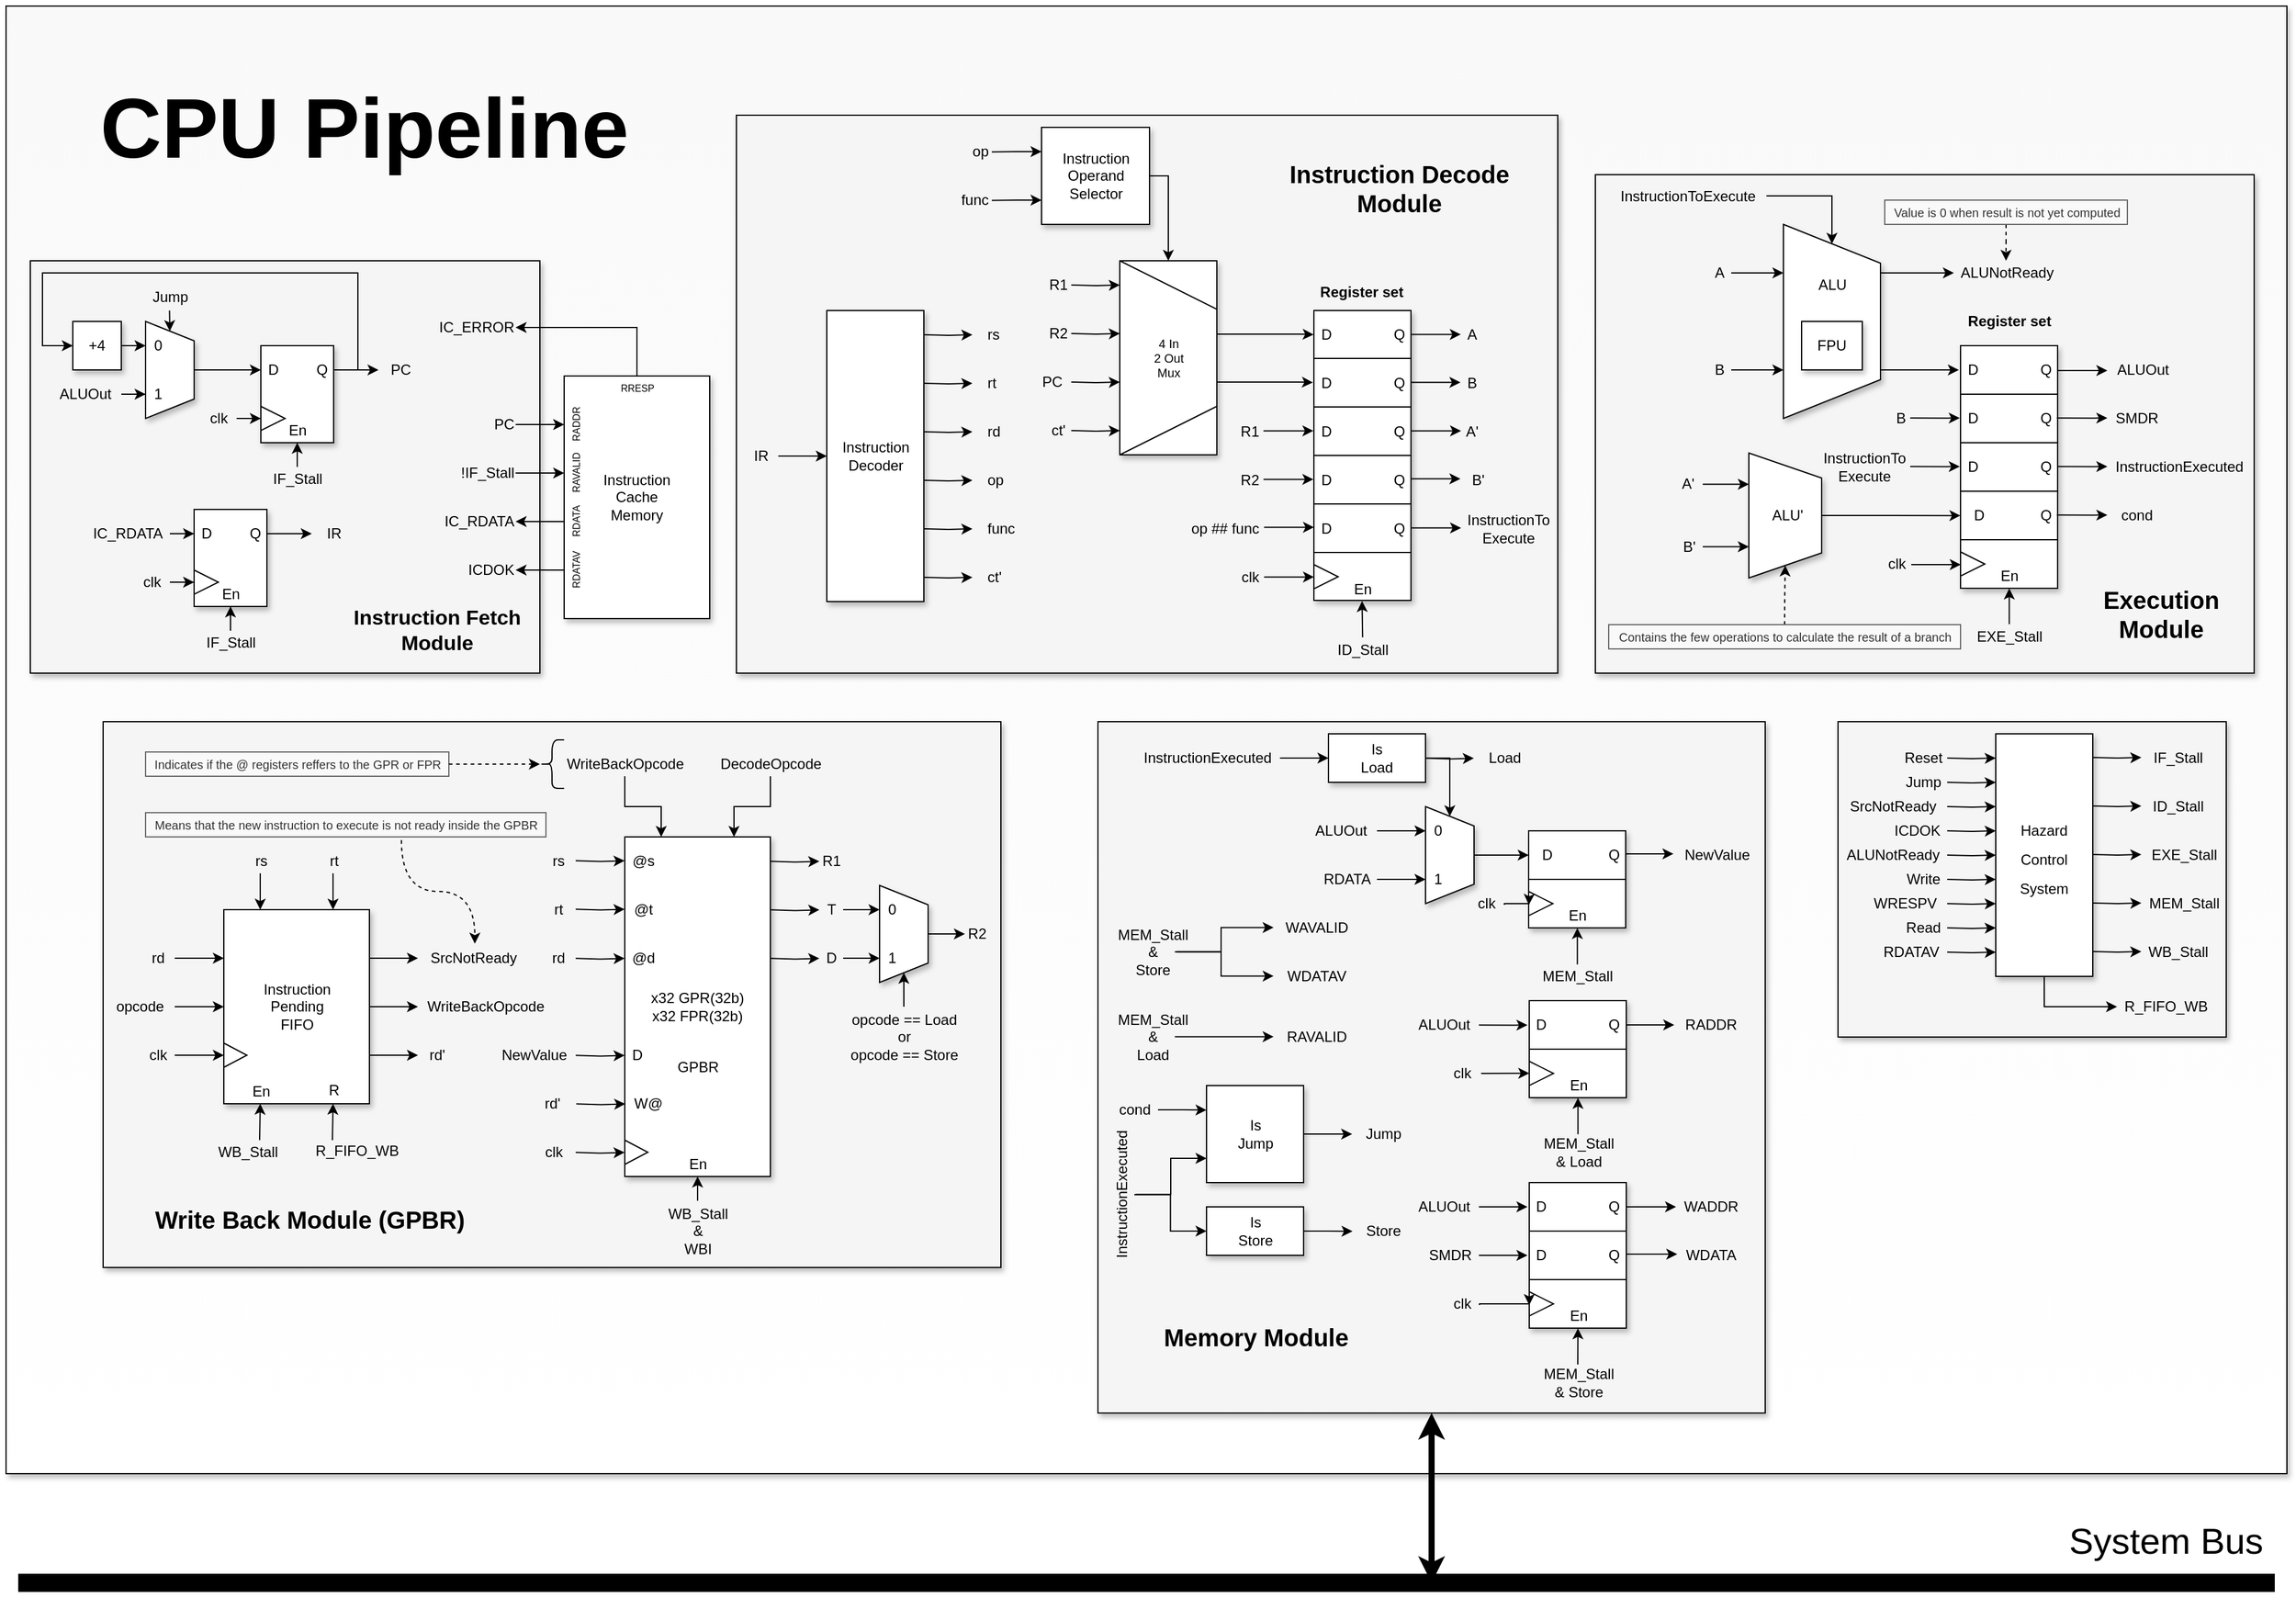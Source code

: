 <mxfile version="12.3.2" type="device" pages="1"><diagram id="czfchUtJ2B2PFag3FA69" name="Page-1"><mxGraphModel dx="1186" dy="725" grid="1" gridSize="10" guides="1" tooltips="1" connect="1" arrows="1" fold="1" page="1" pageScale="1" pageWidth="4681" pageHeight="3300" math="0" shadow="0"><root><mxCell id="0"/><mxCell id="1" parent="0"/><mxCell id="gih_1rpA1eiqJkzCzUVx-960" value="" style="rounded=0;whiteSpace=wrap;html=1;shadow=1;labelBackgroundColor=none;strokeColor=#000000;fillColor=#F9F9F9;gradientColor=#ffffff;fontSize=12;align=center;" parent="1" vertex="1"><mxGeometry x="940" y="1010" width="1880" height="1210" as="geometry"/></mxCell><mxCell id="gih_1rpA1eiqJkzCzUVx-620" value="" style="group" parent="1" vertex="1" connectable="0"><mxGeometry x="960" y="1220" width="560" height="340" as="geometry"/></mxCell><mxCell id="gih_1rpA1eiqJkzCzUVx-81" value="" style="rounded=0;whiteSpace=wrap;html=1;fontSize=12;align=right;fillColor=#f5f5f5;strokeColor=#000000;fontColor=#333333;shadow=1;" parent="gih_1rpA1eiqJkzCzUVx-620" vertex="1"><mxGeometry width="420" height="340" as="geometry"/></mxCell><mxCell id="gih_1rpA1eiqJkzCzUVx-1" value="" style="rounded=0;whiteSpace=wrap;html=1;shadow=1;" parent="gih_1rpA1eiqJkzCzUVx-620" vertex="1"><mxGeometry x="190" y="70" width="60" height="80" as="geometry"/></mxCell><mxCell id="gih_1rpA1eiqJkzCzUVx-2" value="" style="triangle;whiteSpace=wrap;html=1;" parent="gih_1rpA1eiqJkzCzUVx-620" vertex="1"><mxGeometry x="190" y="120" width="20" height="20" as="geometry"/></mxCell><mxCell id="gih_1rpA1eiqJkzCzUVx-4" style="edgeStyle=orthogonalEdgeStyle;rounded=0;orthogonalLoop=1;jettySize=auto;html=1;exitX=0.5;exitY=0;exitDx=0;exitDy=0;entryX=0;entryY=0.25;entryDx=0;entryDy=0;" parent="gih_1rpA1eiqJkzCzUVx-620" source="gih_1rpA1eiqJkzCzUVx-3" target="gih_1rpA1eiqJkzCzUVx-1" edge="1"><mxGeometry relative="1" as="geometry"/></mxCell><mxCell id="gih_1rpA1eiqJkzCzUVx-3" value="" style="shape=trapezoid;perimeter=trapezoidPerimeter;whiteSpace=wrap;html=1;rotation=90;shadow=1;" parent="gih_1rpA1eiqJkzCzUVx-620" vertex="1"><mxGeometry x="75" y="70" width="80" height="40" as="geometry"/></mxCell><mxCell id="gih_1rpA1eiqJkzCzUVx-6" value="" style="edgeStyle=orthogonalEdgeStyle;rounded=0;orthogonalLoop=1;jettySize=auto;html=1;entryX=0;entryY=0.75;entryDx=0;entryDy=0;" parent="gih_1rpA1eiqJkzCzUVx-620" source="gih_1rpA1eiqJkzCzUVx-5" target="gih_1rpA1eiqJkzCzUVx-1" edge="1"><mxGeometry relative="1" as="geometry"/></mxCell><mxCell id="gih_1rpA1eiqJkzCzUVx-5" value="clk" style="text;html=1;align=center;verticalAlign=middle;resizable=0;points=[];;autosize=1;" parent="gih_1rpA1eiqJkzCzUVx-620" vertex="1"><mxGeometry x="140" y="120" width="30" height="20" as="geometry"/></mxCell><mxCell id="gih_1rpA1eiqJkzCzUVx-7" value="D" style="text;html=1;align=center;verticalAlign=middle;resizable=0;points=[];;autosize=1;" parent="gih_1rpA1eiqJkzCzUVx-620" vertex="1"><mxGeometry x="190" y="80" width="20" height="20" as="geometry"/></mxCell><mxCell id="gih_1rpA1eiqJkzCzUVx-8" value="Q" style="text;html=1;align=center;verticalAlign=middle;resizable=0;points=[];;autosize=1;" parent="gih_1rpA1eiqJkzCzUVx-620" vertex="1"><mxGeometry x="230" y="80" width="20" height="20" as="geometry"/></mxCell><mxCell id="gih_1rpA1eiqJkzCzUVx-9" value="En" style="text;html=1;align=center;verticalAlign=middle;resizable=0;points=[];;autosize=1;" parent="gih_1rpA1eiqJkzCzUVx-620" vertex="1"><mxGeometry x="205" y="130" width="30" height="20" as="geometry"/></mxCell><mxCell id="gih_1rpA1eiqJkzCzUVx-13" value="PC" style="text;html=1;align=center;verticalAlign=middle;resizable=0;points=[];;autosize=1;" parent="gih_1rpA1eiqJkzCzUVx-620" vertex="1"><mxGeometry x="290" y="80" width="30" height="20" as="geometry"/></mxCell><mxCell id="gih_1rpA1eiqJkzCzUVx-12" style="edgeStyle=orthogonalEdgeStyle;rounded=0;orthogonalLoop=1;jettySize=auto;html=1;exitX=1;exitY=0.25;exitDx=0;exitDy=0;entryX=-0.101;entryY=0.5;entryDx=0;entryDy=0;entryPerimeter=0;" parent="gih_1rpA1eiqJkzCzUVx-620" source="gih_1rpA1eiqJkzCzUVx-1" target="gih_1rpA1eiqJkzCzUVx-13" edge="1"><mxGeometry relative="1" as="geometry"><mxPoint x="290" y="90" as="targetPoint"/></mxGeometry></mxCell><mxCell id="gih_1rpA1eiqJkzCzUVx-14" value="" style="endArrow=classic;html=1;edgeStyle=orthogonalEdgeStyle;rounded=0;entryX=0;entryY=0.5;entryDx=0;entryDy=0;" parent="gih_1rpA1eiqJkzCzUVx-620" target="gih_1rpA1eiqJkzCzUVx-16" edge="1"><mxGeometry width="50" height="50" relative="1" as="geometry"><mxPoint x="270" y="90" as="sourcePoint"/><mxPoint x="30" y="70" as="targetPoint"/><Array as="points"><mxPoint x="270" y="10"/><mxPoint x="10" y="10"/><mxPoint x="10" y="70"/></Array></mxGeometry></mxCell><mxCell id="gih_1rpA1eiqJkzCzUVx-17" style="edgeStyle=orthogonalEdgeStyle;rounded=0;orthogonalLoop=1;jettySize=auto;html=1;exitX=1;exitY=0.5;exitDx=0;exitDy=0;entryX=0.25;entryY=1;entryDx=0;entryDy=0;" parent="gih_1rpA1eiqJkzCzUVx-620" source="gih_1rpA1eiqJkzCzUVx-16" target="gih_1rpA1eiqJkzCzUVx-3" edge="1"><mxGeometry relative="1" as="geometry"/></mxCell><mxCell id="gih_1rpA1eiqJkzCzUVx-16" value="+4" style="rounded=0;whiteSpace=wrap;html=1;shadow=1;" parent="gih_1rpA1eiqJkzCzUVx-620" vertex="1"><mxGeometry x="35" y="50" width="40" height="40" as="geometry"/></mxCell><mxCell id="gih_1rpA1eiqJkzCzUVx-18" value="Jump" style="text;html=1;align=center;verticalAlign=middle;resizable=0;points=[];;autosize=1;" parent="gih_1rpA1eiqJkzCzUVx-620" vertex="1"><mxGeometry x="95" y="20" width="40" height="20" as="geometry"/></mxCell><mxCell id="gih_1rpA1eiqJkzCzUVx-20" style="edgeStyle=orthogonalEdgeStyle;rounded=0;orthogonalLoop=1;jettySize=auto;html=1;exitX=0;exitY=0.5;exitDx=0;exitDy=0;entryX=0.493;entryY=1.052;entryDx=0;entryDy=0;entryPerimeter=0;startArrow=classic;startFill=1;endArrow=none;endFill=0;" parent="gih_1rpA1eiqJkzCzUVx-620" source="gih_1rpA1eiqJkzCzUVx-3" target="gih_1rpA1eiqJkzCzUVx-18" edge="1"><mxGeometry relative="1" as="geometry"/></mxCell><mxCell id="gih_1rpA1eiqJkzCzUVx-22" value="" style="edgeStyle=orthogonalEdgeStyle;rounded=0;orthogonalLoop=1;jettySize=auto;html=1;startArrow=none;startFill=0;endArrow=classic;endFill=1;entryX=0.75;entryY=1;entryDx=0;entryDy=0;" parent="gih_1rpA1eiqJkzCzUVx-620" source="gih_1rpA1eiqJkzCzUVx-21" target="gih_1rpA1eiqJkzCzUVx-3" edge="1"><mxGeometry relative="1" as="geometry"/></mxCell><mxCell id="gih_1rpA1eiqJkzCzUVx-21" value="ALUOut" style="text;html=1;align=center;verticalAlign=middle;resizable=0;points=[];;autosize=1;" parent="gih_1rpA1eiqJkzCzUVx-620" vertex="1"><mxGeometry x="15" y="100" width="60" height="20" as="geometry"/></mxCell><mxCell id="gih_1rpA1eiqJkzCzUVx-23" value="0" style="text;html=1;align=center;verticalAlign=middle;resizable=0;points=[];;autosize=1;" parent="gih_1rpA1eiqJkzCzUVx-620" vertex="1"><mxGeometry x="95" y="60" width="20" height="20" as="geometry"/></mxCell><mxCell id="gih_1rpA1eiqJkzCzUVx-24" value="1" style="text;html=1;align=center;verticalAlign=middle;resizable=0;points=[];;autosize=1;" parent="gih_1rpA1eiqJkzCzUVx-620" vertex="1"><mxGeometry x="95" y="100" width="20" height="20" as="geometry"/></mxCell><mxCell id="gih_1rpA1eiqJkzCzUVx-27" value="" style="edgeStyle=orthogonalEdgeStyle;rounded=0;orthogonalLoop=1;jettySize=auto;html=1;startArrow=none;startFill=0;endArrow=classic;endFill=1;entryX=0.5;entryY=1;entryDx=0;entryDy=0;" parent="gih_1rpA1eiqJkzCzUVx-620" source="gih_1rpA1eiqJkzCzUVx-25" target="gih_1rpA1eiqJkzCzUVx-1" edge="1"><mxGeometry relative="1" as="geometry"><mxPoint x="220" y="160" as="targetPoint"/></mxGeometry></mxCell><mxCell id="gih_1rpA1eiqJkzCzUVx-25" value="IF_Stall" style="text;html=1;align=center;verticalAlign=middle;resizable=0;points=[];;autosize=1;" parent="gih_1rpA1eiqJkzCzUVx-620" vertex="1"><mxGeometry x="190" y="170" width="60" height="20" as="geometry"/></mxCell><mxCell id="gih_1rpA1eiqJkzCzUVx-39" value="" style="rounded=0;whiteSpace=wrap;html=1;shadow=1;" parent="gih_1rpA1eiqJkzCzUVx-620" vertex="1"><mxGeometry x="135" y="205" width="60" height="80" as="geometry"/></mxCell><mxCell id="gih_1rpA1eiqJkzCzUVx-40" value="" style="triangle;whiteSpace=wrap;html=1;" parent="gih_1rpA1eiqJkzCzUVx-620" vertex="1"><mxGeometry x="135" y="255" width="20" height="20" as="geometry"/></mxCell><mxCell id="gih_1rpA1eiqJkzCzUVx-42" value="" style="edgeStyle=orthogonalEdgeStyle;rounded=0;orthogonalLoop=1;jettySize=auto;html=1;entryX=0;entryY=0.75;entryDx=0;entryDy=0;" parent="gih_1rpA1eiqJkzCzUVx-620" source="gih_1rpA1eiqJkzCzUVx-43" target="gih_1rpA1eiqJkzCzUVx-39" edge="1"><mxGeometry relative="1" as="geometry"/></mxCell><mxCell id="gih_1rpA1eiqJkzCzUVx-43" value="clk" style="text;html=1;align=center;verticalAlign=middle;resizable=0;points=[];;autosize=1;" parent="gih_1rpA1eiqJkzCzUVx-620" vertex="1"><mxGeometry x="85" y="255" width="30" height="20" as="geometry"/></mxCell><mxCell id="gih_1rpA1eiqJkzCzUVx-44" value="D" style="text;html=1;align=center;verticalAlign=middle;resizable=0;points=[];;autosize=1;" parent="gih_1rpA1eiqJkzCzUVx-620" vertex="1"><mxGeometry x="135" y="215" width="20" height="20" as="geometry"/></mxCell><mxCell id="gih_1rpA1eiqJkzCzUVx-45" value="Q" style="text;html=1;align=center;verticalAlign=middle;resizable=0;points=[];;autosize=1;" parent="gih_1rpA1eiqJkzCzUVx-620" vertex="1"><mxGeometry x="175" y="215" width="20" height="20" as="geometry"/></mxCell><mxCell id="gih_1rpA1eiqJkzCzUVx-46" value="En" style="text;html=1;align=center;verticalAlign=middle;resizable=0;points=[];;autosize=1;" parent="gih_1rpA1eiqJkzCzUVx-620" vertex="1"><mxGeometry x="150" y="265" width="30" height="20" as="geometry"/></mxCell><mxCell id="gih_1rpA1eiqJkzCzUVx-47" value="IR" style="text;html=1;align=center;verticalAlign=middle;resizable=0;points=[];;autosize=1;" parent="gih_1rpA1eiqJkzCzUVx-620" vertex="1"><mxGeometry x="235" y="215" width="30" height="20" as="geometry"/></mxCell><mxCell id="gih_1rpA1eiqJkzCzUVx-38" style="edgeStyle=orthogonalEdgeStyle;rounded=0;orthogonalLoop=1;jettySize=auto;html=1;exitX=1;exitY=0.25;exitDx=0;exitDy=0;entryX=-0.101;entryY=0.5;entryDx=0;entryDy=0;entryPerimeter=0;" parent="gih_1rpA1eiqJkzCzUVx-620" source="gih_1rpA1eiqJkzCzUVx-39" target="gih_1rpA1eiqJkzCzUVx-47" edge="1"><mxGeometry relative="1" as="geometry"><mxPoint x="235" y="225" as="targetPoint"/></mxGeometry></mxCell><mxCell id="gih_1rpA1eiqJkzCzUVx-48" value="" style="edgeStyle=orthogonalEdgeStyle;rounded=0;orthogonalLoop=1;jettySize=auto;html=1;startArrow=none;startFill=0;endArrow=classic;endFill=1;entryX=0.5;entryY=1;entryDx=0;entryDy=0;" parent="gih_1rpA1eiqJkzCzUVx-620" source="gih_1rpA1eiqJkzCzUVx-49" target="gih_1rpA1eiqJkzCzUVx-39" edge="1"><mxGeometry relative="1" as="geometry"><mxPoint x="165" y="295" as="targetPoint"/></mxGeometry></mxCell><mxCell id="gih_1rpA1eiqJkzCzUVx-49" value="IF_Stall" style="text;html=1;align=center;verticalAlign=middle;resizable=0;points=[];;autosize=1;" parent="gih_1rpA1eiqJkzCzUVx-620" vertex="1"><mxGeometry x="135" y="305" width="60" height="20" as="geometry"/></mxCell><mxCell id="gih_1rpA1eiqJkzCzUVx-52" value="" style="edgeStyle=orthogonalEdgeStyle;rounded=0;orthogonalLoop=1;jettySize=auto;html=1;startArrow=none;startFill=0;endArrow=classic;endFill=1;entryX=0;entryY=0.25;entryDx=0;entryDy=0;" parent="gih_1rpA1eiqJkzCzUVx-620" source="gih_1rpA1eiqJkzCzUVx-50" target="gih_1rpA1eiqJkzCzUVx-39" edge="1"><mxGeometry relative="1" as="geometry"><mxPoint x="105" y="215" as="targetPoint"/></mxGeometry></mxCell><mxCell id="gih_1rpA1eiqJkzCzUVx-50" value="IC_RDATA" style="text;html=1;align=center;verticalAlign=middle;resizable=0;points=[];;autosize=1;" parent="gih_1rpA1eiqJkzCzUVx-620" vertex="1"><mxGeometry x="45" y="215" width="70" height="20" as="geometry"/></mxCell><mxCell id="gih_1rpA1eiqJkzCzUVx-55" value="Instruction&lt;br&gt;Cache&lt;br&gt;Memory" style="rounded=0;whiteSpace=wrap;html=1;shadow=1;" parent="gih_1rpA1eiqJkzCzUVx-620" vertex="1"><mxGeometry x="440" y="95" width="120" height="200" as="geometry"/></mxCell><mxCell id="gih_1rpA1eiqJkzCzUVx-63" value="" style="edgeStyle=orthogonalEdgeStyle;rounded=0;orthogonalLoop=1;jettySize=auto;html=1;startArrow=classic;startFill=1;endArrow=none;endFill=0;fontSize=8;" parent="gih_1rpA1eiqJkzCzUVx-620" source="gih_1rpA1eiqJkzCzUVx-56" edge="1"><mxGeometry relative="1" as="geometry"><mxPoint x="400" y="135" as="targetPoint"/></mxGeometry></mxCell><mxCell id="gih_1rpA1eiqJkzCzUVx-56" value="RADDR" style="text;html=1;align=center;verticalAlign=middle;resizable=0;points=[];;autosize=1;rotation=-90;fontSize=8;" parent="gih_1rpA1eiqJkzCzUVx-620" vertex="1"><mxGeometry x="430" y="125" width="40" height="20" as="geometry"/></mxCell><mxCell id="gih_1rpA1eiqJkzCzUVx-67" value="" style="edgeStyle=orthogonalEdgeStyle;rounded=0;orthogonalLoop=1;jettySize=auto;html=1;startArrow=classic;startFill=1;endArrow=none;endFill=0;fontSize=8;" parent="gih_1rpA1eiqJkzCzUVx-620" source="gih_1rpA1eiqJkzCzUVx-57" edge="1"><mxGeometry relative="1" as="geometry"><mxPoint x="400" y="175" as="targetPoint"/></mxGeometry></mxCell><mxCell id="gih_1rpA1eiqJkzCzUVx-57" value="RAVALID" style="text;html=1;align=center;verticalAlign=middle;resizable=0;points=[];;autosize=1;rotation=-90;fontSize=8;" parent="gih_1rpA1eiqJkzCzUVx-620" vertex="1"><mxGeometry x="425" y="165" width="50" height="20" as="geometry"/></mxCell><mxCell id="gih_1rpA1eiqJkzCzUVx-71" value="" style="edgeStyle=orthogonalEdgeStyle;rounded=0;orthogonalLoop=1;jettySize=auto;html=1;startArrow=none;startFill=0;endArrow=classic;endFill=1;fontSize=12;" parent="gih_1rpA1eiqJkzCzUVx-620" source="gih_1rpA1eiqJkzCzUVx-59" edge="1"><mxGeometry relative="1" as="geometry"><mxPoint x="400" y="215" as="targetPoint"/></mxGeometry></mxCell><mxCell id="gih_1rpA1eiqJkzCzUVx-59" value="RDATA" style="text;html=1;align=center;verticalAlign=middle;resizable=0;points=[];;autosize=1;rotation=-90;fontSize=8;" parent="gih_1rpA1eiqJkzCzUVx-620" vertex="1"><mxGeometry x="430" y="205" width="40" height="20" as="geometry"/></mxCell><mxCell id="gih_1rpA1eiqJkzCzUVx-74" value="" style="edgeStyle=orthogonalEdgeStyle;rounded=0;orthogonalLoop=1;jettySize=auto;html=1;startArrow=none;startFill=0;endArrow=classic;endFill=1;fontSize=12;" parent="gih_1rpA1eiqJkzCzUVx-620" source="gih_1rpA1eiqJkzCzUVx-60" edge="1"><mxGeometry relative="1" as="geometry"><mxPoint x="400" y="255" as="targetPoint"/></mxGeometry></mxCell><mxCell id="gih_1rpA1eiqJkzCzUVx-60" value="RDATAV" style="text;html=1;align=center;verticalAlign=middle;resizable=0;points=[];;autosize=1;rotation=-90;fontSize=8;" parent="gih_1rpA1eiqJkzCzUVx-620" vertex="1"><mxGeometry x="425" y="245" width="50" height="20" as="geometry"/></mxCell><mxCell id="gih_1rpA1eiqJkzCzUVx-80" value="" style="edgeStyle=orthogonalEdgeStyle;rounded=0;orthogonalLoop=1;jettySize=auto;html=1;startArrow=none;startFill=0;endArrow=classic;endFill=1;fontSize=12;" parent="gih_1rpA1eiqJkzCzUVx-620" source="gih_1rpA1eiqJkzCzUVx-61" edge="1"><mxGeometry relative="1" as="geometry"><mxPoint x="400" y="55" as="targetPoint"/><Array as="points"><mxPoint x="500" y="55"/></Array></mxGeometry></mxCell><mxCell id="gih_1rpA1eiqJkzCzUVx-61" value="RRESP" style="text;html=1;align=center;verticalAlign=middle;resizable=0;points=[];;autosize=1;rotation=0;fontSize=8;" parent="gih_1rpA1eiqJkzCzUVx-620" vertex="1"><mxGeometry x="480" y="95" width="40" height="20" as="geometry"/></mxCell><mxCell id="gih_1rpA1eiqJkzCzUVx-64" value="&lt;font style=&quot;font-size: 12px&quot;&gt;PC&lt;/font&gt;" style="text;html=1;align=right;verticalAlign=middle;resizable=0;points=[];;autosize=1;fontSize=8;" parent="gih_1rpA1eiqJkzCzUVx-620" vertex="1"><mxGeometry x="370" y="125" width="30" height="20" as="geometry"/></mxCell><mxCell id="gih_1rpA1eiqJkzCzUVx-69" value="!IF_Stall" style="text;html=1;align=right;verticalAlign=middle;resizable=0;points=[];;autosize=1;fontSize=12;" parent="gih_1rpA1eiqJkzCzUVx-620" vertex="1"><mxGeometry x="340" y="165" width="60" height="20" as="geometry"/></mxCell><mxCell id="gih_1rpA1eiqJkzCzUVx-72" value="IC_RDATA" style="text;html=1;align=right;verticalAlign=middle;resizable=0;points=[];;autosize=1;fontSize=12;" parent="gih_1rpA1eiqJkzCzUVx-620" vertex="1"><mxGeometry x="330" y="205" width="70" height="20" as="geometry"/></mxCell><mxCell id="gih_1rpA1eiqJkzCzUVx-75" value="ICDOK" style="text;html=1;align=right;verticalAlign=middle;resizable=0;points=[];;autosize=1;fontSize=12;" parent="gih_1rpA1eiqJkzCzUVx-620" vertex="1"><mxGeometry x="350" y="245" width="50" height="20" as="geometry"/></mxCell><mxCell id="gih_1rpA1eiqJkzCzUVx-78" value="IC_ERROR" style="text;html=1;align=right;verticalAlign=middle;resizable=0;points=[];;autosize=1;fontSize=12;" parent="gih_1rpA1eiqJkzCzUVx-620" vertex="1"><mxGeometry x="320" y="45" width="80" height="20" as="geometry"/></mxCell><mxCell id="gih_1rpA1eiqJkzCzUVx-82" value="&lt;b style=&quot;font-size: 17px&quot;&gt;Instruction Fetch&lt;br&gt;Module&lt;/b&gt;" style="text;html=1;align=center;verticalAlign=middle;resizable=0;points=[];;autosize=1;fontSize=12;" parent="gih_1rpA1eiqJkzCzUVx-620" vertex="1"><mxGeometry x="260" y="285" width="150" height="40" as="geometry"/></mxCell><mxCell id="gih_1rpA1eiqJkzCzUVx-961" value="&lt;font style=&quot;font-size: 70px&quot;&gt;&lt;b&gt;CPU Pipeline&lt;/b&gt;&lt;/font&gt;" style="text;html=1;align=center;verticalAlign=middle;resizable=0;points=[];;autosize=1;fontSize=12;" parent="1" vertex="1"><mxGeometry x="1010" y="1090" width="450" height="40" as="geometry"/></mxCell><mxCell id="gih_1rpA1eiqJkzCzUVx-383" style="edgeStyle=orthogonalEdgeStyle;rounded=0;orthogonalLoop=1;jettySize=auto;html=1;startArrow=classic;startFill=1;endArrow=classic;endFill=1;strokeWidth=5;fontSize=12;exitX=0.5;exitY=1;exitDx=0;exitDy=0;" parent="1" source="gih_1rpA1eiqJkzCzUVx-953" edge="1"><mxGeometry relative="1" as="geometry"><mxPoint x="2115" y="2310" as="targetPoint"/><mxPoint x="1573" y="2910.333" as="sourcePoint"/><Array as="points"><mxPoint x="2115" y="2310"/></Array></mxGeometry></mxCell><mxCell id="gih_1rpA1eiqJkzCzUVx-382" value="" style="endArrow=none;html=1;fontSize=12;strokeWidth=15;" parent="1" edge="1"><mxGeometry width="50" height="50" relative="1" as="geometry"><mxPoint x="950" y="2310" as="sourcePoint"/><mxPoint x="2810" y="2310" as="targetPoint"/><Array as="points"/></mxGeometry></mxCell><mxCell id="gih_1rpA1eiqJkzCzUVx-384" value="&lt;font style=&quot;font-size: 30px&quot;&gt;System Bus&lt;/font&gt;" style="text;html=1;align=center;verticalAlign=middle;resizable=0;points=[];;autosize=1;fontSize=20;" parent="1" vertex="1"><mxGeometry x="2630" y="2260" width="180" height="30" as="geometry"/></mxCell><mxCell id="ZjpQJK6EuevNGjCAcmea-17" value="" style="group" parent="1" vertex="1" connectable="0"><mxGeometry x="1542" y="1100" width="677" height="460" as="geometry"/></mxCell><mxCell id="gih_1rpA1eiqJkzCzUVx-195" value="" style="rounded=0;whiteSpace=wrap;html=1;fontSize=12;align=right;fillColor=#f5f5f5;strokeColor=#000000;fontColor=#333333;shadow=1;" parent="ZjpQJK6EuevNGjCAcmea-17" vertex="1"><mxGeometry width="677" height="460" as="geometry"/></mxCell><mxCell id="gih_1rpA1eiqJkzCzUVx-196" value="&lt;b style=&quot;font-size: 20px;&quot;&gt;&lt;font style=&quot;font-size: 20px;&quot;&gt;Instruction Decode&lt;br style=&quot;font-size: 20px;&quot;&gt;Module&lt;/font&gt;&lt;/b&gt;" style="text;html=1;align=center;verticalAlign=middle;resizable=0;points=[];;autosize=1;fontSize=20;" parent="ZjpQJK6EuevNGjCAcmea-17" vertex="1"><mxGeometry x="446" y="35.0" width="200" height="50" as="geometry"/></mxCell><mxCell id="gih_1rpA1eiqJkzCzUVx-481" value="Instruction&lt;br&gt;Decoder" style="rounded=0;whiteSpace=wrap;html=1;shadow=1;" parent="ZjpQJK6EuevNGjCAcmea-17" vertex="1"><mxGeometry x="74.5" y="161.0" width="80" height="240" as="geometry"/></mxCell><mxCell id="gih_1rpA1eiqJkzCzUVx-482" value="" style="edgeStyle=orthogonalEdgeStyle;rounded=0;orthogonalLoop=1;jettySize=auto;html=1;startArrow=none;startFill=0;endArrow=classic;endFill=1;fontSize=12;" parent="ZjpQJK6EuevNGjCAcmea-17" source="gih_1rpA1eiqJkzCzUVx-483" target="gih_1rpA1eiqJkzCzUVx-481" edge="1"><mxGeometry relative="1" as="geometry"/></mxCell><mxCell id="gih_1rpA1eiqJkzCzUVx-483" value="IR" style="text;html=1;align=center;verticalAlign=middle;resizable=0;points=[];;autosize=1;fontSize=12;" parent="ZjpQJK6EuevNGjCAcmea-17" vertex="1"><mxGeometry x="4.5" y="271.0" width="30" height="20" as="geometry"/></mxCell><mxCell id="gih_1rpA1eiqJkzCzUVx-484" value="" style="edgeStyle=orthogonalEdgeStyle;rounded=0;orthogonalLoop=1;jettySize=auto;html=1;startArrow=none;startFill=0;endArrow=classic;endFill=1;fontSize=12;" parent="ZjpQJK6EuevNGjCAcmea-17" edge="1"><mxGeometry relative="1" as="geometry"><mxPoint x="154.5" y="181.0" as="sourcePoint"/><mxPoint x="194.5" y="181.0" as="targetPoint"/></mxGeometry></mxCell><mxCell id="gih_1rpA1eiqJkzCzUVx-485" value="" style="edgeStyle=orthogonalEdgeStyle;rounded=0;orthogonalLoop=1;jettySize=auto;html=1;startArrow=none;startFill=0;endArrow=classic;endFill=1;fontSize=12;" parent="ZjpQJK6EuevNGjCAcmea-17" edge="1"><mxGeometry relative="1" as="geometry"><mxPoint x="154.5" y="221.0" as="sourcePoint"/><mxPoint x="194.5" y="221.0" as="targetPoint"/></mxGeometry></mxCell><mxCell id="gih_1rpA1eiqJkzCzUVx-486" value="" style="edgeStyle=orthogonalEdgeStyle;rounded=0;orthogonalLoop=1;jettySize=auto;html=1;startArrow=none;startFill=0;endArrow=classic;endFill=1;fontSize=12;" parent="ZjpQJK6EuevNGjCAcmea-17" edge="1"><mxGeometry relative="1" as="geometry"><mxPoint x="154.5" y="261.0" as="sourcePoint"/><mxPoint x="194.5" y="261.0" as="targetPoint"/></mxGeometry></mxCell><mxCell id="gih_1rpA1eiqJkzCzUVx-487" value="" style="edgeStyle=orthogonalEdgeStyle;rounded=0;orthogonalLoop=1;jettySize=auto;html=1;startArrow=none;startFill=0;endArrow=classic;endFill=1;fontSize=12;" parent="ZjpQJK6EuevNGjCAcmea-17" edge="1"><mxGeometry relative="1" as="geometry"><mxPoint x="154.5" y="381.0" as="sourcePoint"/><mxPoint x="194.5" y="381.0" as="targetPoint"/></mxGeometry></mxCell><mxCell id="gih_1rpA1eiqJkzCzUVx-488" value="" style="edgeStyle=orthogonalEdgeStyle;rounded=0;orthogonalLoop=1;jettySize=auto;html=1;startArrow=none;startFill=0;endArrow=classic;endFill=1;fontSize=12;" parent="ZjpQJK6EuevNGjCAcmea-17" edge="1"><mxGeometry relative="1" as="geometry"><mxPoint x="154.5" y="341.0" as="sourcePoint"/><mxPoint x="194.5" y="341.0" as="targetPoint"/></mxGeometry></mxCell><mxCell id="gih_1rpA1eiqJkzCzUVx-489" value="" style="edgeStyle=orthogonalEdgeStyle;rounded=0;orthogonalLoop=1;jettySize=auto;html=1;startArrow=none;startFill=0;endArrow=classic;endFill=1;fontSize=12;" parent="ZjpQJK6EuevNGjCAcmea-17" edge="1"><mxGeometry relative="1" as="geometry"><mxPoint x="154.5" y="301.0" as="sourcePoint"/><mxPoint x="194.5" y="301.0" as="targetPoint"/></mxGeometry></mxCell><mxCell id="gih_1rpA1eiqJkzCzUVx-490" value="rs" style="text;html=1;align=left;verticalAlign=middle;resizable=0;points=[];;autosize=1;fontSize=12;" parent="ZjpQJK6EuevNGjCAcmea-17" vertex="1"><mxGeometry x="204.5" y="171.0" width="30" height="20" as="geometry"/></mxCell><mxCell id="gih_1rpA1eiqJkzCzUVx-491" value="rt" style="text;html=1;align=left;verticalAlign=middle;resizable=0;points=[];;autosize=1;fontSize=12;" parent="ZjpQJK6EuevNGjCAcmea-17" vertex="1"><mxGeometry x="204.5" y="211.0" width="20" height="20" as="geometry"/></mxCell><mxCell id="gih_1rpA1eiqJkzCzUVx-492" value="rd" style="text;html=1;align=left;verticalAlign=middle;resizable=0;points=[];;autosize=1;fontSize=12;" parent="ZjpQJK6EuevNGjCAcmea-17" vertex="1"><mxGeometry x="204.5" y="251.0" width="30" height="20" as="geometry"/></mxCell><mxCell id="gih_1rpA1eiqJkzCzUVx-493" value="op" style="text;html=1;align=left;verticalAlign=middle;resizable=0;points=[];;autosize=1;fontSize=12;" parent="ZjpQJK6EuevNGjCAcmea-17" vertex="1"><mxGeometry x="204.5" y="291.0" width="30" height="20" as="geometry"/></mxCell><mxCell id="gih_1rpA1eiqJkzCzUVx-494" value="func" style="text;html=1;align=left;verticalAlign=middle;resizable=0;points=[];;autosize=1;fontSize=12;" parent="ZjpQJK6EuevNGjCAcmea-17" vertex="1"><mxGeometry x="204.5" y="331.0" width="40" height="20" as="geometry"/></mxCell><mxCell id="gih_1rpA1eiqJkzCzUVx-495" value="ct'" style="text;html=1;align=left;verticalAlign=middle;resizable=0;points=[];;autosize=1;fontSize=12;" parent="ZjpQJK6EuevNGjCAcmea-17" vertex="1"><mxGeometry x="204.5" y="371.0" width="30" height="20" as="geometry"/></mxCell><mxCell id="gih_1rpA1eiqJkzCzUVx-595" style="edgeStyle=orthogonalEdgeStyle;rounded=0;orthogonalLoop=1;jettySize=auto;html=1;exitX=0.5;exitY=1;exitDx=0;exitDy=0;startArrow=classic;startFill=1;endArrow=none;endFill=0;strokeWidth=1;fontSize=12;" parent="ZjpQJK6EuevNGjCAcmea-17" edge="1"><mxGeometry relative="1" as="geometry"><mxPoint x="516.143" y="430.5" as="targetPoint"/><mxPoint x="515.69" y="400.517" as="sourcePoint"/></mxGeometry></mxCell><mxCell id="gih_1rpA1eiqJkzCzUVx-562" value="" style="rounded=0;whiteSpace=wrap;html=1;shadow=1;" parent="ZjpQJK6EuevNGjCAcmea-17" vertex="1"><mxGeometry x="476" y="161" width="80" height="239" as="geometry"/></mxCell><mxCell id="gih_1rpA1eiqJkzCzUVx-563" value="" style="endArrow=none;html=1;strokeWidth=1;fontSize=12;" parent="ZjpQJK6EuevNGjCAcmea-17" edge="1"><mxGeometry width="50" height="50" relative="1" as="geometry"><mxPoint x="476" y="200.5" as="sourcePoint"/><mxPoint x="556" y="200.5" as="targetPoint"/></mxGeometry></mxCell><mxCell id="gih_1rpA1eiqJkzCzUVx-564" value="" style="endArrow=none;html=1;strokeWidth=1;fontSize=12;" parent="ZjpQJK6EuevNGjCAcmea-17" edge="1"><mxGeometry width="50" height="50" relative="1" as="geometry"><mxPoint x="476" y="240.5" as="sourcePoint"/><mxPoint x="556" y="240.5" as="targetPoint"/></mxGeometry></mxCell><mxCell id="gih_1rpA1eiqJkzCzUVx-565" value="" style="endArrow=none;html=1;strokeWidth=1;fontSize=12;" parent="ZjpQJK6EuevNGjCAcmea-17" edge="1"><mxGeometry width="50" height="50" relative="1" as="geometry"><mxPoint x="476" y="280.5" as="sourcePoint"/><mxPoint x="556" y="280.5" as="targetPoint"/></mxGeometry></mxCell><mxCell id="gih_1rpA1eiqJkzCzUVx-566" value="" style="endArrow=none;html=1;strokeWidth=1;fontSize=12;" parent="ZjpQJK6EuevNGjCAcmea-17" edge="1"><mxGeometry width="50" height="50" relative="1" as="geometry"><mxPoint x="476" y="320.5" as="sourcePoint"/><mxPoint x="556" y="320.5" as="targetPoint"/></mxGeometry></mxCell><mxCell id="gih_1rpA1eiqJkzCzUVx-567" value="" style="endArrow=none;html=1;strokeWidth=1;fontSize=12;" parent="ZjpQJK6EuevNGjCAcmea-17" edge="1"><mxGeometry width="50" height="50" relative="1" as="geometry"><mxPoint x="476" y="360.5" as="sourcePoint"/><mxPoint x="556" y="360.5" as="targetPoint"/></mxGeometry></mxCell><mxCell id="gih_1rpA1eiqJkzCzUVx-569" value="D" style="text;html=1;align=center;verticalAlign=middle;resizable=0;points=[];;autosize=1;fontSize=12;" parent="ZjpQJK6EuevNGjCAcmea-17" vertex="1"><mxGeometry x="476" y="170.5" width="20" height="20" as="geometry"/></mxCell><mxCell id="gih_1rpA1eiqJkzCzUVx-570" value="Q" style="text;html=1;align=center;verticalAlign=middle;resizable=0;points=[];;autosize=1;fontSize=12;" parent="ZjpQJK6EuevNGjCAcmea-17" vertex="1"><mxGeometry x="536" y="170.5" width="20" height="20" as="geometry"/></mxCell><mxCell id="gih_1rpA1eiqJkzCzUVx-571" value="D" style="text;html=1;align=center;verticalAlign=middle;resizable=0;points=[];;autosize=1;fontSize=12;" parent="ZjpQJK6EuevNGjCAcmea-17" vertex="1"><mxGeometry x="476" y="210.5" width="20" height="20" as="geometry"/></mxCell><mxCell id="gih_1rpA1eiqJkzCzUVx-572" value="Q" style="text;html=1;align=center;verticalAlign=middle;resizable=0;points=[];;autosize=1;fontSize=12;" parent="ZjpQJK6EuevNGjCAcmea-17" vertex="1"><mxGeometry x="536" y="210.5" width="20" height="20" as="geometry"/></mxCell><mxCell id="gih_1rpA1eiqJkzCzUVx-573" value="D" style="text;html=1;align=center;verticalAlign=middle;resizable=0;points=[];;autosize=1;fontSize=12;" parent="ZjpQJK6EuevNGjCAcmea-17" vertex="1"><mxGeometry x="476" y="250.5" width="20" height="20" as="geometry"/></mxCell><mxCell id="gih_1rpA1eiqJkzCzUVx-574" value="Q" style="text;html=1;align=center;verticalAlign=middle;resizable=0;points=[];;autosize=1;fontSize=12;" parent="ZjpQJK6EuevNGjCAcmea-17" vertex="1"><mxGeometry x="536" y="250.5" width="20" height="20" as="geometry"/></mxCell><mxCell id="gih_1rpA1eiqJkzCzUVx-575" value="D" style="text;html=1;align=center;verticalAlign=middle;resizable=0;points=[];;autosize=1;fontSize=12;" parent="ZjpQJK6EuevNGjCAcmea-17" vertex="1"><mxGeometry x="476" y="290.5" width="20" height="20" as="geometry"/></mxCell><mxCell id="gih_1rpA1eiqJkzCzUVx-576" value="Q" style="text;html=1;align=center;verticalAlign=middle;resizable=0;points=[];;autosize=1;fontSize=12;" parent="ZjpQJK6EuevNGjCAcmea-17" vertex="1"><mxGeometry x="536" y="290.5" width="20" height="20" as="geometry"/></mxCell><mxCell id="gih_1rpA1eiqJkzCzUVx-577" value="D" style="text;html=1;align=center;verticalAlign=middle;resizable=0;points=[];;autosize=1;fontSize=12;" parent="ZjpQJK6EuevNGjCAcmea-17" vertex="1"><mxGeometry x="476" y="330.5" width="20" height="20" as="geometry"/></mxCell><mxCell id="gih_1rpA1eiqJkzCzUVx-578" value="Q" style="text;html=1;align=center;verticalAlign=middle;resizable=0;points=[];;autosize=1;fontSize=12;" parent="ZjpQJK6EuevNGjCAcmea-17" vertex="1"><mxGeometry x="536" y="330.5" width="20" height="20" as="geometry"/></mxCell><mxCell id="gih_1rpA1eiqJkzCzUVx-583" value="" style="triangle;whiteSpace=wrap;html=1;" parent="ZjpQJK6EuevNGjCAcmea-17" vertex="1"><mxGeometry x="476" y="370.5" width="20" height="20" as="geometry"/></mxCell><mxCell id="gih_1rpA1eiqJkzCzUVx-584" value="En" style="text;html=1;align=center;verticalAlign=middle;resizable=0;points=[];;autosize=1;" parent="ZjpQJK6EuevNGjCAcmea-17" vertex="1"><mxGeometry x="501" y="380.5" width="30" height="20" as="geometry"/></mxCell><mxCell id="gih_1rpA1eiqJkzCzUVx-590" style="edgeStyle=orthogonalEdgeStyle;rounded=0;orthogonalLoop=1;jettySize=auto;html=1;startArrow=none;startFill=0;endArrow=classic;endFill=1;strokeWidth=1;fontSize=12;" parent="ZjpQJK6EuevNGjCAcmea-17" edge="1"><mxGeometry relative="1" as="geometry"><mxPoint x="475.571" y="260.214" as="targetPoint"/><mxPoint x="434.429" y="260.214" as="sourcePoint"/><Array as="points"><mxPoint x="464.5" y="260.0"/><mxPoint x="464.5" y="260.0"/></Array></mxGeometry></mxCell><mxCell id="gih_1rpA1eiqJkzCzUVx-591" style="edgeStyle=orthogonalEdgeStyle;rounded=0;orthogonalLoop=1;jettySize=auto;html=1;startArrow=none;startFill=0;endArrow=classic;endFill=1;strokeWidth=1;fontSize=12;" parent="ZjpQJK6EuevNGjCAcmea-17" edge="1"><mxGeometry relative="1" as="geometry"><mxPoint x="475.571" y="300.214" as="targetPoint"/><mxPoint x="434.429" y="300.214" as="sourcePoint"/><Array as="points"><mxPoint x="464.5" y="300.0"/><mxPoint x="464.5" y="300.0"/></Array></mxGeometry></mxCell><mxCell id="gih_1rpA1eiqJkzCzUVx-592" style="edgeStyle=orthogonalEdgeStyle;rounded=0;orthogonalLoop=1;jettySize=auto;html=1;startArrow=none;startFill=0;endArrow=classic;endFill=1;strokeWidth=1;fontSize=12;" parent="ZjpQJK6EuevNGjCAcmea-17" edge="1"><mxGeometry relative="1" as="geometry"><mxPoint x="476.071" y="339.714" as="targetPoint"/><mxPoint x="434.929" y="339.714" as="sourcePoint"/><Array as="points"><mxPoint x="465.5" y="340.0"/><mxPoint x="465.5" y="340.0"/></Array></mxGeometry></mxCell><mxCell id="gih_1rpA1eiqJkzCzUVx-594" style="edgeStyle=orthogonalEdgeStyle;rounded=0;orthogonalLoop=1;jettySize=auto;html=1;startArrow=none;startFill=0;endArrow=classic;endFill=1;strokeWidth=1;fontSize=12;" parent="ZjpQJK6EuevNGjCAcmea-17" edge="1"><mxGeometry relative="1" as="geometry"><mxPoint x="476.071" y="380.714" as="targetPoint"/><mxPoint x="434.929" y="380.714" as="sourcePoint"/><Array as="points"><mxPoint x="465" y="380.5"/><mxPoint x="465" y="380.5"/></Array></mxGeometry></mxCell><mxCell id="gih_1rpA1eiqJkzCzUVx-596" style="edgeStyle=orthogonalEdgeStyle;rounded=0;orthogonalLoop=1;jettySize=auto;html=1;startArrow=none;startFill=0;endArrow=classic;endFill=1;strokeWidth=1;fontSize=12;" parent="ZjpQJK6EuevNGjCAcmea-17" edge="1"><mxGeometry relative="1" as="geometry"><mxPoint x="597.071" y="180.714" as="targetPoint"/><mxPoint x="555.929" y="180.714" as="sourcePoint"/><Array as="points"><mxPoint x="586" y="180.5"/><mxPoint x="586" y="180.5"/></Array></mxGeometry></mxCell><mxCell id="gih_1rpA1eiqJkzCzUVx-597" style="edgeStyle=orthogonalEdgeStyle;rounded=0;orthogonalLoop=1;jettySize=auto;html=1;startArrow=none;startFill=0;endArrow=classic;endFill=1;strokeWidth=1;fontSize=12;" parent="ZjpQJK6EuevNGjCAcmea-17" edge="1"><mxGeometry relative="1" as="geometry"><mxPoint x="596.786" y="220.286" as="targetPoint"/><mxPoint x="555.643" y="220.286" as="sourcePoint"/><Array as="points"><mxPoint x="585.5" y="220.0"/><mxPoint x="585.5" y="220.0"/></Array></mxGeometry></mxCell><mxCell id="gih_1rpA1eiqJkzCzUVx-598" style="edgeStyle=orthogonalEdgeStyle;rounded=0;orthogonalLoop=1;jettySize=auto;html=1;startArrow=none;startFill=0;endArrow=classic;endFill=1;strokeWidth=1;fontSize=12;" parent="ZjpQJK6EuevNGjCAcmea-17" edge="1"><mxGeometry relative="1" as="geometry"><mxPoint x="597.286" y="260.286" as="targetPoint"/><mxPoint x="556.143" y="260.286" as="sourcePoint"/><Array as="points"><mxPoint x="586" y="260.0"/><mxPoint x="586" y="260.0"/></Array></mxGeometry></mxCell><mxCell id="gih_1rpA1eiqJkzCzUVx-599" style="edgeStyle=orthogonalEdgeStyle;rounded=0;orthogonalLoop=1;jettySize=auto;html=1;startArrow=none;startFill=0;endArrow=classic;endFill=1;strokeWidth=1;fontSize=12;" parent="ZjpQJK6EuevNGjCAcmea-17" edge="1"><mxGeometry relative="1" as="geometry"><mxPoint x="596.786" y="299.786" as="targetPoint"/><mxPoint x="555.643" y="299.786" as="sourcePoint"/><Array as="points"><mxPoint x="585.5" y="299.5"/><mxPoint x="585.5" y="299.5"/></Array></mxGeometry></mxCell><mxCell id="gih_1rpA1eiqJkzCzUVx-600" style="edgeStyle=orthogonalEdgeStyle;rounded=0;orthogonalLoop=1;jettySize=auto;html=1;startArrow=none;startFill=0;endArrow=classic;endFill=1;strokeWidth=1;fontSize=12;" parent="ZjpQJK6EuevNGjCAcmea-17" edge="1"><mxGeometry relative="1" as="geometry"><mxPoint x="597.286" y="340.286" as="targetPoint"/><mxPoint x="556.143" y="340.286" as="sourcePoint"/><Array as="points"><mxPoint x="586" y="340.0"/><mxPoint x="586" y="340.0"/></Array></mxGeometry></mxCell><mxCell id="gih_1rpA1eiqJkzCzUVx-605" value="clk" style="text;html=1;align=right;verticalAlign=middle;resizable=0;points=[];;autosize=1;fontSize=12;" parent="ZjpQJK6EuevNGjCAcmea-17" vertex="1"><mxGeometry x="402" y="370.5" width="30" height="20" as="geometry"/></mxCell><mxCell id="gih_1rpA1eiqJkzCzUVx-606" value="ID_Stall" style="text;html=1;align=center;verticalAlign=middle;resizable=0;points=[];;autosize=1;fontSize=12;" parent="ZjpQJK6EuevNGjCAcmea-17" vertex="1"><mxGeometry x="486" y="430.5" width="60" height="20" as="geometry"/></mxCell><mxCell id="gih_1rpA1eiqJkzCzUVx-607" value="R2" style="text;html=1;align=right;verticalAlign=middle;resizable=0;points=[];;autosize=1;fontSize=12;" parent="ZjpQJK6EuevNGjCAcmea-17" vertex="1"><mxGeometry x="402" y="290.5" width="30" height="20" as="geometry"/></mxCell><mxCell id="gih_1rpA1eiqJkzCzUVx-608" value="op ## func" style="text;html=1;align=right;verticalAlign=middle;resizable=0;points=[];;autosize=1;fontSize=12;" parent="ZjpQJK6EuevNGjCAcmea-17" vertex="1"><mxGeometry x="362" y="330.5" width="70" height="20" as="geometry"/></mxCell><mxCell id="gih_1rpA1eiqJkzCzUVx-611" value="R1" style="text;html=1;align=right;verticalAlign=middle;resizable=0;points=[];;autosize=1;fontSize=12;" parent="ZjpQJK6EuevNGjCAcmea-17" vertex="1"><mxGeometry x="402" y="250.5" width="30" height="20" as="geometry"/></mxCell><mxCell id="gih_1rpA1eiqJkzCzUVx-612" value="A" style="text;html=1;align=center;verticalAlign=middle;resizable=0;points=[];;autosize=1;fontSize=12;" parent="ZjpQJK6EuevNGjCAcmea-17" vertex="1"><mxGeometry x="596" y="170.5" width="20" height="20" as="geometry"/></mxCell><mxCell id="gih_1rpA1eiqJkzCzUVx-613" value="B" style="text;html=1;align=center;verticalAlign=middle;resizable=0;points=[];;autosize=1;fontSize=12;" parent="ZjpQJK6EuevNGjCAcmea-17" vertex="1"><mxGeometry x="596" y="210.5" width="20" height="20" as="geometry"/></mxCell><mxCell id="gih_1rpA1eiqJkzCzUVx-614" value="A'" style="text;html=1;align=center;verticalAlign=middle;resizable=0;points=[];;autosize=1;fontSize=12;" parent="ZjpQJK6EuevNGjCAcmea-17" vertex="1"><mxGeometry x="591" y="250.5" width="30" height="20" as="geometry"/></mxCell><mxCell id="gih_1rpA1eiqJkzCzUVx-615" value="B'" style="text;html=1;align=center;verticalAlign=middle;resizable=0;points=[];;autosize=1;fontSize=12;" parent="ZjpQJK6EuevNGjCAcmea-17" vertex="1"><mxGeometry x="596" y="290.5" width="30" height="20" as="geometry"/></mxCell><mxCell id="gih_1rpA1eiqJkzCzUVx-616" value="InstructionTo&lt;br&gt;Execute" style="text;html=1;align=center;verticalAlign=middle;resizable=0;points=[];;autosize=1;fontSize=12;" parent="ZjpQJK6EuevNGjCAcmea-17" vertex="1"><mxGeometry x="596" y="325.5" width="80" height="30" as="geometry"/></mxCell><mxCell id="gih_1rpA1eiqJkzCzUVx-618" value="&lt;b&gt;Register set&lt;/b&gt;" style="text;html=1;align=center;verticalAlign=middle;resizable=0;points=[];;autosize=1;fontSize=12;" parent="ZjpQJK6EuevNGjCAcmea-17" vertex="1"><mxGeometry x="475" y="135.5" width="80" height="20" as="geometry"/></mxCell><mxCell id="gih_1rpA1eiqJkzCzUVx-681" value="" style="rounded=0;whiteSpace=wrap;html=1;shadow=1;strokeColor=#000000;fontSize=12;align=left;" parent="ZjpQJK6EuevNGjCAcmea-17" vertex="1"><mxGeometry x="316" y="120" width="80" height="160" as="geometry"/></mxCell><mxCell id="gih_1rpA1eiqJkzCzUVx-682" value="" style="endArrow=none;html=1;fontSize=12;" parent="ZjpQJK6EuevNGjCAcmea-17" edge="1"><mxGeometry width="50" height="50" relative="1" as="geometry"><mxPoint x="316" y="280" as="sourcePoint"/><mxPoint x="396" y="240" as="targetPoint"/></mxGeometry></mxCell><mxCell id="gih_1rpA1eiqJkzCzUVx-685" value="" style="endArrow=none;html=1;fontSize=12;" parent="ZjpQJK6EuevNGjCAcmea-17" edge="1"><mxGeometry width="50" height="50" relative="1" as="geometry"><mxPoint x="316" y="120" as="sourcePoint"/><mxPoint x="396" y="160" as="targetPoint"/></mxGeometry></mxCell><mxCell id="gih_1rpA1eiqJkzCzUVx-686" style="edgeStyle=orthogonalEdgeStyle;rounded=0;orthogonalLoop=1;jettySize=auto;html=1;startArrow=classic;startFill=1;endArrow=none;endFill=0;fontSize=12;" parent="ZjpQJK6EuevNGjCAcmea-17" edge="1"><mxGeometry relative="1" as="geometry"><mxPoint x="276" y="140" as="targetPoint"/><mxPoint x="316" y="140" as="sourcePoint"/></mxGeometry></mxCell><mxCell id="gih_1rpA1eiqJkzCzUVx-687" style="edgeStyle=orthogonalEdgeStyle;rounded=0;orthogonalLoop=1;jettySize=auto;html=1;startArrow=classic;startFill=1;endArrow=none;endFill=0;fontSize=12;" parent="ZjpQJK6EuevNGjCAcmea-17" edge="1"><mxGeometry relative="1" as="geometry"><mxPoint x="276" y="180" as="targetPoint"/><mxPoint x="316" y="180" as="sourcePoint"/></mxGeometry></mxCell><mxCell id="gih_1rpA1eiqJkzCzUVx-688" style="edgeStyle=orthogonalEdgeStyle;rounded=0;orthogonalLoop=1;jettySize=auto;html=1;startArrow=classic;startFill=1;endArrow=none;endFill=0;fontSize=12;" parent="ZjpQJK6EuevNGjCAcmea-17" edge="1"><mxGeometry relative="1" as="geometry"><mxPoint x="276" y="220" as="targetPoint"/><mxPoint x="316" y="220" as="sourcePoint"/></mxGeometry></mxCell><mxCell id="gih_1rpA1eiqJkzCzUVx-689" style="edgeStyle=orthogonalEdgeStyle;rounded=0;orthogonalLoop=1;jettySize=auto;html=1;startArrow=classic;startFill=1;endArrow=none;endFill=0;fontSize=12;" parent="ZjpQJK6EuevNGjCAcmea-17" edge="1"><mxGeometry relative="1" as="geometry"><mxPoint x="276" y="260" as="targetPoint"/><mxPoint x="316" y="260" as="sourcePoint"/></mxGeometry></mxCell><mxCell id="gih_1rpA1eiqJkzCzUVx-690" style="edgeStyle=orthogonalEdgeStyle;rounded=0;orthogonalLoop=1;jettySize=auto;html=1;exitX=0;exitY=0.75;exitDx=0;exitDy=0;startArrow=classic;startFill=1;endArrow=none;endFill=0;fontSize=12;" parent="ZjpQJK6EuevNGjCAcmea-17" source="gih_1rpA1eiqJkzCzUVx-693" edge="1"><mxGeometry relative="1" as="geometry"><mxPoint x="210.5" y="70.286" as="targetPoint"/><Array as="points"><mxPoint x="231" y="70"/></Array></mxGeometry></mxCell><mxCell id="gih_1rpA1eiqJkzCzUVx-691" style="edgeStyle=orthogonalEdgeStyle;rounded=0;orthogonalLoop=1;jettySize=auto;html=1;exitX=0;exitY=0.25;exitDx=0;exitDy=0;startArrow=classic;startFill=1;endArrow=none;endFill=0;fontSize=12;" parent="ZjpQJK6EuevNGjCAcmea-17" source="gih_1rpA1eiqJkzCzUVx-693" edge="1"><mxGeometry relative="1" as="geometry"><mxPoint x="210.5" y="30.286" as="targetPoint"/><Array as="points"><mxPoint x="231" y="30"/></Array></mxGeometry></mxCell><mxCell id="gih_1rpA1eiqJkzCzUVx-693" value="Instruction&lt;br&gt;Operand&lt;br&gt;Selector" style="rounded=0;whiteSpace=wrap;html=1;shadow=1;fontSize=12;align=center;" parent="ZjpQJK6EuevNGjCAcmea-17" vertex="1"><mxGeometry x="251.5" y="10" width="89" height="80" as="geometry"/></mxCell><mxCell id="gih_1rpA1eiqJkzCzUVx-678" style="edgeStyle=orthogonalEdgeStyle;rounded=0;orthogonalLoop=1;jettySize=auto;html=1;exitX=0.5;exitY=0;exitDx=0;exitDy=0;startArrow=classic;startFill=1;endArrow=none;endFill=0;fontSize=12;entryX=1;entryY=0.5;entryDx=0;entryDy=0;" parent="ZjpQJK6EuevNGjCAcmea-17" source="gih_1rpA1eiqJkzCzUVx-681" target="gih_1rpA1eiqJkzCzUVx-693" edge="1"><mxGeometry relative="1" as="geometry"><mxPoint x="360.5" y="70" as="targetPoint"/><Array as="points"><mxPoint x="356.5" y="50.5"/></Array></mxGeometry></mxCell><mxCell id="gih_1rpA1eiqJkzCzUVx-694" value="op" style="text;html=1;align=right;verticalAlign=middle;resizable=0;points=[];;autosize=1;fontSize=12;" parent="ZjpQJK6EuevNGjCAcmea-17" vertex="1"><mxGeometry x="178.5" y="20" width="30" height="20" as="geometry"/></mxCell><mxCell id="gih_1rpA1eiqJkzCzUVx-695" value="func" style="text;html=1;align=right;verticalAlign=middle;resizable=0;points=[];;autosize=1;fontSize=12;" parent="ZjpQJK6EuevNGjCAcmea-17" vertex="1"><mxGeometry x="168.5" y="60" width="40" height="20" as="geometry"/></mxCell><mxCell id="gih_1rpA1eiqJkzCzUVx-696" value="R1" style="text;html=1;align=center;verticalAlign=middle;resizable=0;points=[];;autosize=1;fontSize=12;" parent="ZjpQJK6EuevNGjCAcmea-17" vertex="1"><mxGeometry x="249.5" y="130" width="30" height="20" as="geometry"/></mxCell><mxCell id="gih_1rpA1eiqJkzCzUVx-697" value="R2" style="text;html=1;align=center;verticalAlign=middle;resizable=0;points=[];;autosize=1;fontSize=12;" parent="ZjpQJK6EuevNGjCAcmea-17" vertex="1"><mxGeometry x="249.5" y="170" width="30" height="20" as="geometry"/></mxCell><mxCell id="gih_1rpA1eiqJkzCzUVx-698" value="PC" style="text;html=1;align=center;verticalAlign=middle;resizable=0;points=[];;autosize=1;fontSize=12;" parent="ZjpQJK6EuevNGjCAcmea-17" vertex="1"><mxGeometry x="244.5" y="210" width="30" height="20" as="geometry"/></mxCell><mxCell id="gih_1rpA1eiqJkzCzUVx-699" value="ct'" style="text;html=1;align=center;verticalAlign=middle;resizable=0;points=[];;autosize=1;fontSize=12;" parent="ZjpQJK6EuevNGjCAcmea-17" vertex="1"><mxGeometry x="249.5" y="250" width="30" height="20" as="geometry"/></mxCell><mxCell id="gih_1rpA1eiqJkzCzUVx-761" value="4 In&lt;br&gt;2 Out&lt;br&gt;Mux" style="text;html=1;align=center;verticalAlign=middle;resizable=0;points=[];;autosize=1;fontSize=10;" parent="ZjpQJK6EuevNGjCAcmea-17" vertex="1"><mxGeometry x="336" y="180" width="40" height="40" as="geometry"/></mxCell><mxCell id="ZjpQJK6EuevNGjCAcmea-3" style="edgeStyle=orthogonalEdgeStyle;rounded=0;orthogonalLoop=1;jettySize=auto;html=1;startArrow=none;startFill=0;endArrow=classic;endFill=1;strokeWidth=1;fontSize=12;" parent="ZjpQJK6EuevNGjCAcmea-17" edge="1"><mxGeometry relative="1" as="geometry"><mxPoint x="475.167" y="220.333" as="targetPoint"/><mxPoint x="396" y="220" as="sourcePoint"/><Array as="points"><mxPoint x="464" y="220.0"/><mxPoint x="464" y="220.0"/></Array></mxGeometry></mxCell><mxCell id="ZjpQJK6EuevNGjCAcmea-6" style="edgeStyle=orthogonalEdgeStyle;rounded=0;orthogonalLoop=1;jettySize=auto;html=1;startArrow=none;startFill=0;endArrow=classic;endFill=1;strokeWidth=1;fontSize=12;" parent="ZjpQJK6EuevNGjCAcmea-17" edge="1"><mxGeometry relative="1" as="geometry"><mxPoint x="475.833" y="180.833" as="targetPoint"/><mxPoint x="396.5" y="180.5" as="sourcePoint"/><Array as="points"><mxPoint x="464.5" y="180.5"/><mxPoint x="464.5" y="180.5"/></Array></mxGeometry></mxCell><mxCell id="ZjpQJK6EuevNGjCAcmea-18" value="" style="group" parent="1" vertex="1" connectable="0"><mxGeometry x="2250" y="1149" width="543" height="411" as="geometry"/></mxCell><mxCell id="gih_1rpA1eiqJkzCzUVx-781" value="" style="rounded=0;whiteSpace=wrap;html=1;shadow=1;labelBackgroundColor=none;strokeColor=#000000;fillColor=#f5f5f5;fontSize=12;align=right;fontColor=#333333;" parent="ZjpQJK6EuevNGjCAcmea-18" vertex="1"><mxGeometry width="543" height="411" as="geometry"/></mxCell><mxCell id="gih_1rpA1eiqJkzCzUVx-627" style="edgeStyle=orthogonalEdgeStyle;rounded=0;orthogonalLoop=1;jettySize=auto;html=1;exitX=0.5;exitY=1;exitDx=0;exitDy=0;startArrow=classic;startFill=1;endArrow=none;endFill=0;strokeWidth=1;fontSize=12;" parent="ZjpQJK6EuevNGjCAcmea-18" edge="1"><mxGeometry relative="1" as="geometry"><mxPoint x="341.167" y="370.667" as="targetPoint"/><mxPoint x="341.167" y="341.167" as="sourcePoint"/></mxGeometry></mxCell><mxCell id="gih_1rpA1eiqJkzCzUVx-628" value="" style="rounded=0;whiteSpace=wrap;html=1;shadow=1;" parent="ZjpQJK6EuevNGjCAcmea-18" vertex="1"><mxGeometry x="301" y="141" width="80" height="200" as="geometry"/></mxCell><mxCell id="gih_1rpA1eiqJkzCzUVx-629" value="" style="endArrow=none;html=1;strokeWidth=1;fontSize=12;" parent="ZjpQJK6EuevNGjCAcmea-18" edge="1"><mxGeometry width="50" height="50" relative="1" as="geometry"><mxPoint x="301" y="181.0" as="sourcePoint"/><mxPoint x="381" y="181.0" as="targetPoint"/></mxGeometry></mxCell><mxCell id="gih_1rpA1eiqJkzCzUVx-630" value="" style="endArrow=none;html=1;strokeWidth=1;fontSize=12;" parent="ZjpQJK6EuevNGjCAcmea-18" edge="1"><mxGeometry width="50" height="50" relative="1" as="geometry"><mxPoint x="301" y="221.0" as="sourcePoint"/><mxPoint x="381" y="221.0" as="targetPoint"/></mxGeometry></mxCell><mxCell id="gih_1rpA1eiqJkzCzUVx-631" value="" style="endArrow=none;html=1;strokeWidth=1;fontSize=12;" parent="ZjpQJK6EuevNGjCAcmea-18" edge="1"><mxGeometry width="50" height="50" relative="1" as="geometry"><mxPoint x="301" y="261.0" as="sourcePoint"/><mxPoint x="381" y="261.0" as="targetPoint"/></mxGeometry></mxCell><mxCell id="gih_1rpA1eiqJkzCzUVx-632" value="" style="endArrow=none;html=1;strokeWidth=1;fontSize=12;" parent="ZjpQJK6EuevNGjCAcmea-18" edge="1"><mxGeometry width="50" height="50" relative="1" as="geometry"><mxPoint x="301" y="301.0" as="sourcePoint"/><mxPoint x="381" y="301.0" as="targetPoint"/></mxGeometry></mxCell><mxCell id="gih_1rpA1eiqJkzCzUVx-635" value="D" style="text;html=1;align=center;verticalAlign=middle;resizable=0;points=[];;autosize=1;fontSize=12;" parent="ZjpQJK6EuevNGjCAcmea-18" vertex="1"><mxGeometry x="301" y="151.0" width="20" height="20" as="geometry"/></mxCell><mxCell id="gih_1rpA1eiqJkzCzUVx-636" value="Q" style="text;html=1;align=center;verticalAlign=middle;resizable=0;points=[];;autosize=1;fontSize=12;" parent="ZjpQJK6EuevNGjCAcmea-18" vertex="1"><mxGeometry x="361" y="151.0" width="20" height="20" as="geometry"/></mxCell><mxCell id="gih_1rpA1eiqJkzCzUVx-637" value="D" style="text;html=1;align=center;verticalAlign=middle;resizable=0;points=[];;autosize=1;fontSize=12;" parent="ZjpQJK6EuevNGjCAcmea-18" vertex="1"><mxGeometry x="301" y="191.0" width="20" height="20" as="geometry"/></mxCell><mxCell id="gih_1rpA1eiqJkzCzUVx-638" value="Q" style="text;html=1;align=center;verticalAlign=middle;resizable=0;points=[];;autosize=1;fontSize=12;" parent="ZjpQJK6EuevNGjCAcmea-18" vertex="1"><mxGeometry x="361" y="191.0" width="20" height="20" as="geometry"/></mxCell><mxCell id="gih_1rpA1eiqJkzCzUVx-639" value="D" style="text;html=1;align=center;verticalAlign=middle;resizable=0;points=[];;autosize=1;fontSize=12;" parent="ZjpQJK6EuevNGjCAcmea-18" vertex="1"><mxGeometry x="301" y="231.0" width="20" height="20" as="geometry"/></mxCell><mxCell id="gih_1rpA1eiqJkzCzUVx-640" value="Q" style="text;html=1;align=center;verticalAlign=middle;resizable=0;points=[];;autosize=1;fontSize=12;" parent="ZjpQJK6EuevNGjCAcmea-18" vertex="1"><mxGeometry x="361" y="231.0" width="20" height="20" as="geometry"/></mxCell><mxCell id="gih_1rpA1eiqJkzCzUVx-641" value="D" style="text;html=1;align=center;verticalAlign=middle;resizable=0;points=[];;autosize=1;fontSize=12;" parent="ZjpQJK6EuevNGjCAcmea-18" vertex="1"><mxGeometry x="306" y="271.0" width="20" height="20" as="geometry"/></mxCell><mxCell id="gih_1rpA1eiqJkzCzUVx-642" value="Q" style="text;html=1;align=center;verticalAlign=middle;resizable=0;points=[];;autosize=1;fontSize=12;" parent="ZjpQJK6EuevNGjCAcmea-18" vertex="1"><mxGeometry x="361" y="271.0" width="20" height="20" as="geometry"/></mxCell><mxCell id="gih_1rpA1eiqJkzCzUVx-647" value="" style="triangle;whiteSpace=wrap;html=1;" parent="ZjpQJK6EuevNGjCAcmea-18" vertex="1"><mxGeometry x="301" y="311.0" width="20" height="20" as="geometry"/></mxCell><mxCell id="gih_1rpA1eiqJkzCzUVx-648" value="En" style="text;html=1;align=center;verticalAlign=middle;resizable=0;points=[];;autosize=1;" parent="ZjpQJK6EuevNGjCAcmea-18" vertex="1"><mxGeometry x="326" y="321.0" width="30" height="20" as="geometry"/></mxCell><mxCell id="gih_1rpA1eiqJkzCzUVx-649" style="edgeStyle=orthogonalEdgeStyle;rounded=0;orthogonalLoop=1;jettySize=auto;html=1;startArrow=none;startFill=0;endArrow=classic;endFill=1;strokeWidth=1;fontSize=12;exitX=0.75;exitY=0;exitDx=0;exitDy=0;entryX=-0.071;entryY=0.5;entryDx=0;entryDy=0;entryPerimeter=0;" parent="ZjpQJK6EuevNGjCAcmea-18" source="gih_1rpA1eiqJkzCzUVx-701" target="gih_1rpA1eiqJkzCzUVx-635" edge="1"><mxGeometry relative="1" as="geometry"><mxPoint x="294" y="161" as="targetPoint"/><mxPoint x="286.5" y="160.667" as="sourcePoint"/><Array as="points"/></mxGeometry></mxCell><mxCell id="gih_1rpA1eiqJkzCzUVx-650" style="edgeStyle=orthogonalEdgeStyle;rounded=0;orthogonalLoop=1;jettySize=auto;html=1;startArrow=none;startFill=0;endArrow=classic;endFill=1;strokeWidth=1;fontSize=12;" parent="ZjpQJK6EuevNGjCAcmea-18" edge="1"><mxGeometry relative="1" as="geometry"><mxPoint x="300.333" y="200.667" as="targetPoint"/><mxPoint x="259.5" y="200.667" as="sourcePoint"/><Array as="points"><mxPoint x="289.5" y="200.5"/><mxPoint x="289.5" y="200.5"/></Array></mxGeometry></mxCell><mxCell id="gih_1rpA1eiqJkzCzUVx-651" style="edgeStyle=orthogonalEdgeStyle;rounded=0;orthogonalLoop=1;jettySize=auto;html=1;startArrow=none;startFill=0;endArrow=classic;endFill=1;strokeWidth=1;fontSize=12;" parent="ZjpQJK6EuevNGjCAcmea-18" edge="1"><mxGeometry relative="1" as="geometry"><mxPoint x="300.333" y="240.667" as="targetPoint"/><mxPoint x="259.5" y="240.667" as="sourcePoint"/><Array as="points"><mxPoint x="289.5" y="240.5"/><mxPoint x="289.5" y="240.5"/></Array></mxGeometry></mxCell><mxCell id="gih_1rpA1eiqJkzCzUVx-655" style="edgeStyle=orthogonalEdgeStyle;rounded=0;orthogonalLoop=1;jettySize=auto;html=1;startArrow=none;startFill=0;endArrow=classic;endFill=1;strokeWidth=1;fontSize=12;" parent="ZjpQJK6EuevNGjCAcmea-18" edge="1"><mxGeometry relative="1" as="geometry"><mxPoint x="301.167" y="321.5" as="targetPoint"/><mxPoint x="260.333" y="321.5" as="sourcePoint"/><Array as="points"><mxPoint x="290" y="321.0"/><mxPoint x="290" y="321.0"/></Array></mxGeometry></mxCell><mxCell id="gih_1rpA1eiqJkzCzUVx-656" style="edgeStyle=orthogonalEdgeStyle;rounded=0;orthogonalLoop=1;jettySize=auto;html=1;startArrow=none;startFill=0;endArrow=classic;endFill=1;strokeWidth=1;fontSize=12;" parent="ZjpQJK6EuevNGjCAcmea-18" edge="1"><mxGeometry relative="1" as="geometry"><mxPoint x="422" y="161.5" as="targetPoint"/><mxPoint x="381.167" y="161.5" as="sourcePoint"/><Array as="points"><mxPoint x="411" y="161.0"/><mxPoint x="411" y="161.0"/></Array></mxGeometry></mxCell><mxCell id="gih_1rpA1eiqJkzCzUVx-657" style="edgeStyle=orthogonalEdgeStyle;rounded=0;orthogonalLoop=1;jettySize=auto;html=1;startArrow=none;startFill=0;endArrow=classic;endFill=1;strokeWidth=1;fontSize=12;" parent="ZjpQJK6EuevNGjCAcmea-18" edge="1"><mxGeometry relative="1" as="geometry"><mxPoint x="422" y="200.667" as="targetPoint"/><mxPoint x="380.333" y="200.667" as="sourcePoint"/><Array as="points"><mxPoint x="410.5" y="200.5"/><mxPoint x="410.5" y="200.5"/></Array></mxGeometry></mxCell><mxCell id="gih_1rpA1eiqJkzCzUVx-658" style="edgeStyle=orthogonalEdgeStyle;rounded=0;orthogonalLoop=1;jettySize=auto;html=1;startArrow=none;startFill=0;endArrow=classic;endFill=1;strokeWidth=1;fontSize=12;" parent="ZjpQJK6EuevNGjCAcmea-18" edge="1"><mxGeometry relative="1" as="geometry"><mxPoint x="422" y="240.667" as="targetPoint"/><mxPoint x="381.167" y="240.667" as="sourcePoint"/><Array as="points"><mxPoint x="411" y="240.5"/><mxPoint x="411" y="240.5"/></Array></mxGeometry></mxCell><mxCell id="gih_1rpA1eiqJkzCzUVx-659" style="edgeStyle=orthogonalEdgeStyle;rounded=0;orthogonalLoop=1;jettySize=auto;html=1;startArrow=none;startFill=0;endArrow=classic;endFill=1;strokeWidth=1;fontSize=12;" parent="ZjpQJK6EuevNGjCAcmea-18" edge="1"><mxGeometry relative="1" as="geometry"><mxPoint x="422" y="280.667" as="targetPoint"/><mxPoint x="380.333" y="280.667" as="sourcePoint"/><Array as="points"><mxPoint x="410.5" y="280.0"/><mxPoint x="410.5" y="280.0"/></Array></mxGeometry></mxCell><mxCell id="gih_1rpA1eiqJkzCzUVx-663" value="B" style="text;html=1;align=right;verticalAlign=middle;resizable=0;points=[];;autosize=1;fontSize=12;" parent="ZjpQJK6EuevNGjCAcmea-18" vertex="1"><mxGeometry x="237" y="191.0" width="20" height="20" as="geometry"/></mxCell><mxCell id="gih_1rpA1eiqJkzCzUVx-665" value="clk" style="text;html=1;align=right;verticalAlign=middle;resizable=0;points=[];;autosize=1;fontSize=12;" parent="ZjpQJK6EuevNGjCAcmea-18" vertex="1"><mxGeometry x="227" y="311.0" width="30" height="20" as="geometry"/></mxCell><mxCell id="gih_1rpA1eiqJkzCzUVx-666" value="EXE_Stall" style="text;html=1;align=center;verticalAlign=middle;resizable=0;points=[];;autosize=1;fontSize=12;" parent="ZjpQJK6EuevNGjCAcmea-18" vertex="1"><mxGeometry x="306" y="371.0" width="70" height="20" as="geometry"/></mxCell><mxCell id="gih_1rpA1eiqJkzCzUVx-669" value="&lt;div style=&quot;text-align: center&quot;&gt;&lt;span&gt;InstructionTo&lt;br&gt;Execute&lt;/span&gt;&lt;/div&gt;" style="text;html=1;align=right;verticalAlign=middle;resizable=0;points=[];;autosize=1;fontSize=12;" parent="ZjpQJK6EuevNGjCAcmea-18" vertex="1"><mxGeometry x="177" y="226.0" width="80" height="30" as="geometry"/></mxCell><mxCell id="gih_1rpA1eiqJkzCzUVx-670" value="ALUOut" style="text;html=1;align=center;verticalAlign=middle;resizable=0;points=[];;autosize=1;fontSize=12;" parent="ZjpQJK6EuevNGjCAcmea-18" vertex="1"><mxGeometry x="421" y="151.0" width="60" height="20" as="geometry"/></mxCell><mxCell id="gih_1rpA1eiqJkzCzUVx-671" value="SMDR" style="text;html=1;align=center;verticalAlign=middle;resizable=0;points=[];;autosize=1;fontSize=12;" parent="ZjpQJK6EuevNGjCAcmea-18" vertex="1"><mxGeometry x="421" y="191.0" width="50" height="20" as="geometry"/></mxCell><mxCell id="gih_1rpA1eiqJkzCzUVx-672" value="InstructionExecuted" style="text;html=1;align=center;verticalAlign=middle;resizable=0;points=[];;autosize=1;fontSize=12;" parent="ZjpQJK6EuevNGjCAcmea-18" vertex="1"><mxGeometry x="421" y="231.0" width="120" height="20" as="geometry"/></mxCell><mxCell id="gih_1rpA1eiqJkzCzUVx-673" value="cond" style="text;html=1;align=center;verticalAlign=middle;resizable=0;points=[];;autosize=1;fontSize=12;" parent="ZjpQJK6EuevNGjCAcmea-18" vertex="1"><mxGeometry x="426" y="271.0" width="40" height="20" as="geometry"/></mxCell><mxCell id="gih_1rpA1eiqJkzCzUVx-676" value="&lt;b&gt;Register set&lt;/b&gt;" style="text;html=1;align=center;verticalAlign=middle;resizable=0;points=[];;autosize=1;fontSize=12;" parent="ZjpQJK6EuevNGjCAcmea-18" vertex="1"><mxGeometry x="301" y="111.0" width="80" height="20" as="geometry"/></mxCell><mxCell id="gih_1rpA1eiqJkzCzUVx-770" style="edgeStyle=orthogonalEdgeStyle;rounded=0;orthogonalLoop=1;jettySize=auto;html=1;exitX=0.25;exitY=0;exitDx=0;exitDy=0;startArrow=none;startFill=0;endArrow=classic;endFill=1;strokeWidth=1;fontSize=10;" parent="ZjpQJK6EuevNGjCAcmea-18" source="gih_1rpA1eiqJkzCzUVx-701" edge="1"><mxGeometry relative="1" as="geometry"><mxPoint x="295.5" y="81" as="targetPoint"/></mxGeometry></mxCell><mxCell id="gih_1rpA1eiqJkzCzUVx-701" value="" style="shape=trapezoid;perimeter=trapezoidPerimeter;whiteSpace=wrap;html=1;shadow=1;fontSize=12;align=right;labelBackgroundColor=none;rotation=90;" parent="ZjpQJK6EuevNGjCAcmea-18" vertex="1"><mxGeometry x="115" y="81" width="160" height="80" as="geometry"/></mxCell><mxCell id="gih_1rpA1eiqJkzCzUVx-702" value="ALU" style="text;html=1;align=center;verticalAlign=middle;resizable=0;points=[];;autosize=1;fontSize=12;" parent="ZjpQJK6EuevNGjCAcmea-18" vertex="1"><mxGeometry x="175" y="81" width="40" height="20" as="geometry"/></mxCell><mxCell id="gih_1rpA1eiqJkzCzUVx-703" value="FPU" style="rounded=0;whiteSpace=wrap;html=1;shadow=1;labelBackgroundColor=none;fontSize=12;align=center;" parent="ZjpQJK6EuevNGjCAcmea-18" vertex="1"><mxGeometry x="170" y="121" width="50" height="40" as="geometry"/></mxCell><mxCell id="gih_1rpA1eiqJkzCzUVx-729" style="edgeStyle=orthogonalEdgeStyle;rounded=0;orthogonalLoop=1;jettySize=auto;html=1;exitX=0.25;exitY=1;exitDx=0;exitDy=0;startArrow=classic;startFill=1;endArrow=none;endFill=0;fontSize=12;" parent="ZjpQJK6EuevNGjCAcmea-18" source="gih_1rpA1eiqJkzCzUVx-731" edge="1"><mxGeometry relative="1" as="geometry"><mxPoint x="88.471" y="255.441" as="targetPoint"/></mxGeometry></mxCell><mxCell id="gih_1rpA1eiqJkzCzUVx-730" style="edgeStyle=orthogonalEdgeStyle;rounded=0;orthogonalLoop=1;jettySize=auto;html=1;exitX=0.75;exitY=1;exitDx=0;exitDy=0;startArrow=classic;startFill=1;endArrow=none;endFill=0;fontSize=12;" parent="ZjpQJK6EuevNGjCAcmea-18" source="gih_1rpA1eiqJkzCzUVx-731" edge="1"><mxGeometry relative="1" as="geometry"><mxPoint x="88.471" y="307.206" as="targetPoint"/></mxGeometry></mxCell><mxCell id="gih_1rpA1eiqJkzCzUVx-731" value="" style="shape=trapezoid;perimeter=trapezoidPerimeter;whiteSpace=wrap;html=1;shadow=1;fontSize=12;align=right;labelBackgroundColor=none;rotation=90;" parent="ZjpQJK6EuevNGjCAcmea-18" vertex="1"><mxGeometry x="105" y="251" width="103" height="60" as="geometry"/></mxCell><mxCell id="gih_1rpA1eiqJkzCzUVx-732" value="ALU'" style="text;html=1;align=center;verticalAlign=middle;resizable=0;points=[];;autosize=1;fontSize=12;" parent="ZjpQJK6EuevNGjCAcmea-18" vertex="1"><mxGeometry x="138" y="271" width="40" height="20" as="geometry"/></mxCell><mxCell id="gih_1rpA1eiqJkzCzUVx-744" value="A'" style="text;html=1;align=center;verticalAlign=middle;resizable=0;points=[];;autosize=1;fontSize=12;" parent="ZjpQJK6EuevNGjCAcmea-18" vertex="1"><mxGeometry x="61" y="245" width="30" height="20" as="geometry"/></mxCell><mxCell id="gih_1rpA1eiqJkzCzUVx-745" value="B'" style="text;html=1;align=center;verticalAlign=middle;resizable=0;points=[];;autosize=1;fontSize=12;" parent="ZjpQJK6EuevNGjCAcmea-18" vertex="1"><mxGeometry x="62" y="297" width="30" height="20" as="geometry"/></mxCell><mxCell id="gih_1rpA1eiqJkzCzUVx-760" style="edgeStyle=orthogonalEdgeStyle;rounded=0;orthogonalLoop=1;jettySize=auto;html=1;startArrow=none;startFill=0;endArrow=classic;endFill=1;strokeWidth=1;fontSize=12;exitX=0.5;exitY=0;exitDx=0;exitDy=0;" parent="ZjpQJK6EuevNGjCAcmea-18" source="gih_1rpA1eiqJkzCzUVx-731" edge="1"><mxGeometry relative="1" as="geometry"><mxPoint x="300.9" y="281.1" as="targetPoint"/><mxPoint x="260.1" y="281.1" as="sourcePoint"/><Array as="points"/></mxGeometry></mxCell><mxCell id="gih_1rpA1eiqJkzCzUVx-765" value="&lt;font style=&quot;font-size: 20px&quot;&gt;&lt;b&gt;Execution&lt;br&gt;Module&lt;/b&gt;&lt;/font&gt;" style="text;html=1;align=center;verticalAlign=middle;resizable=0;points=[];;autosize=1;fontSize=12;" parent="ZjpQJK6EuevNGjCAcmea-18" vertex="1"><mxGeometry x="411" y="342" width="110" height="40" as="geometry"/></mxCell><mxCell id="gih_1rpA1eiqJkzCzUVx-771" value="&lt;font style=&quot;font-size: 12px&quot;&gt;ALUNotReady&lt;/font&gt;" style="text;html=1;align=center;verticalAlign=middle;resizable=0;points=[];;autosize=1;fontSize=10;" parent="ZjpQJK6EuevNGjCAcmea-18" vertex="1"><mxGeometry x="293.5" y="71" width="90" height="20" as="geometry"/></mxCell><mxCell id="gih_1rpA1eiqJkzCzUVx-776" value="" style="edgeStyle=orthogonalEdgeStyle;curved=1;rounded=0;orthogonalLoop=1;jettySize=auto;html=1;dashed=1;startArrow=none;startFill=0;endArrow=classic;endFill=1;strokeWidth=1;fontSize=10;entryX=1;entryY=0.5;entryDx=0;entryDy=0;" parent="ZjpQJK6EuevNGjCAcmea-18" source="gih_1rpA1eiqJkzCzUVx-774" target="gih_1rpA1eiqJkzCzUVx-731" edge="1"><mxGeometry relative="1" as="geometry"><mxPoint x="78.5" y="291" as="targetPoint"/></mxGeometry></mxCell><mxCell id="gih_1rpA1eiqJkzCzUVx-774" value="&lt;font style=&quot;font-size: 10px&quot;&gt;Contains the few operations to calculate the result of a branch&lt;/font&gt;" style="text;html=1;align=center;verticalAlign=middle;resizable=0;points=[];;autosize=1;fontSize=10;fillColor=#F9F9F9;strokeColor=#666666;fontColor=#333333;" parent="ZjpQJK6EuevNGjCAcmea-18" vertex="1"><mxGeometry x="11" y="371" width="290" height="20" as="geometry"/></mxCell><mxCell id="gih_1rpA1eiqJkzCzUVx-779" value="" style="edgeStyle=orthogonalEdgeStyle;curved=1;rounded=0;orthogonalLoop=1;jettySize=auto;html=1;dashed=1;startArrow=none;startFill=0;endArrow=classic;endFill=1;strokeWidth=1;fontSize=10;" parent="ZjpQJK6EuevNGjCAcmea-18" source="gih_1rpA1eiqJkzCzUVx-777" target="gih_1rpA1eiqJkzCzUVx-771" edge="1"><mxGeometry relative="1" as="geometry"><mxPoint x="435.5" y="68" as="targetPoint"/></mxGeometry></mxCell><mxCell id="gih_1rpA1eiqJkzCzUVx-777" value="Value is 0 when result is not yet computed" style="text;html=1;align=center;verticalAlign=middle;resizable=0;points=[];;autosize=1;fontSize=10;fillColor=#F9F9F9;strokeColor=#666666;fontColor=#333333;" parent="ZjpQJK6EuevNGjCAcmea-18" vertex="1"><mxGeometry x="238.5" y="21" width="200" height="20" as="geometry"/></mxCell><mxCell id="ZjpQJK6EuevNGjCAcmea-10" style="edgeStyle=orthogonalEdgeStyle;rounded=0;orthogonalLoop=1;jettySize=auto;html=1;exitX=0.25;exitY=1;exitDx=0;exitDy=0;startArrow=classic;startFill=1;endArrow=none;endFill=0;fontSize=12;" parent="ZjpQJK6EuevNGjCAcmea-18" source="gih_1rpA1eiqJkzCzUVx-701" edge="1"><mxGeometry relative="1" as="geometry"><mxPoint x="112" y="81" as="targetPoint"/><mxPoint x="79.286" y="91" as="sourcePoint"/></mxGeometry></mxCell><mxCell id="ZjpQJK6EuevNGjCAcmea-11" style="edgeStyle=orthogonalEdgeStyle;rounded=0;orthogonalLoop=1;jettySize=auto;html=1;exitX=0.75;exitY=1;exitDx=0;exitDy=0;startArrow=classic;startFill=1;endArrow=none;endFill=0;fontSize=12;" parent="ZjpQJK6EuevNGjCAcmea-18" source="gih_1rpA1eiqJkzCzUVx-701" edge="1"><mxGeometry relative="1" as="geometry"><mxPoint x="112" y="161" as="targetPoint"/><mxPoint x="128.857" y="172.286" as="sourcePoint"/></mxGeometry></mxCell><mxCell id="ZjpQJK6EuevNGjCAcmea-12" value="A" style="text;html=1;align=center;verticalAlign=middle;resizable=0;points=[];;autosize=1;" parent="ZjpQJK6EuevNGjCAcmea-18" vertex="1"><mxGeometry x="92" y="71" width="20" height="20" as="geometry"/></mxCell><mxCell id="ZjpQJK6EuevNGjCAcmea-13" value="B" style="text;html=1;align=center;verticalAlign=middle;resizable=0;points=[];;autosize=1;" parent="ZjpQJK6EuevNGjCAcmea-18" vertex="1"><mxGeometry x="92" y="151" width="20" height="20" as="geometry"/></mxCell><mxCell id="ZjpQJK6EuevNGjCAcmea-16" value="" style="edgeStyle=orthogonalEdgeStyle;rounded=0;orthogonalLoop=1;jettySize=auto;html=1;entryX=0;entryY=0.5;entryDx=0;entryDy=0;" parent="ZjpQJK6EuevNGjCAcmea-18" source="ZjpQJK6EuevNGjCAcmea-14" target="gih_1rpA1eiqJkzCzUVx-701" edge="1"><mxGeometry relative="1" as="geometry"><mxPoint x="221" y="17.5" as="targetPoint"/></mxGeometry></mxCell><mxCell id="ZjpQJK6EuevNGjCAcmea-14" value="InstructionToExecute" style="text;html=1;align=center;verticalAlign=middle;resizable=0;points=[];;autosize=1;fontSize=12;" parent="ZjpQJK6EuevNGjCAcmea-18" vertex="1"><mxGeometry x="11" y="7.5" width="130" height="20" as="geometry"/></mxCell><mxCell id="ZjpQJK6EuevNGjCAcmea-25" value="" style="group" parent="1" vertex="1" connectable="0"><mxGeometry x="1020" y="1600" width="740" height="450" as="geometry"/></mxCell><mxCell id="gih_1rpA1eiqJkzCzUVx-464" value="" style="rounded=0;whiteSpace=wrap;html=1;shadow=1;labelBackgroundColor=none;strokeColor=#000000;fillColor=#f5f5f5;fontSize=12;align=right;fontColor=#333333;" parent="ZjpQJK6EuevNGjCAcmea-25" vertex="1"><mxGeometry width="740" height="450" as="geometry"/></mxCell><mxCell id="gih_1rpA1eiqJkzCzUVx-390" style="edgeStyle=orthogonalEdgeStyle;rounded=0;orthogonalLoop=1;jettySize=auto;html=1;exitX=0;exitY=0.25;exitDx=0;exitDy=0;startArrow=classic;startFill=1;endArrow=none;endFill=0;strokeWidth=1;fontSize=12;" parent="ZjpQJK6EuevNGjCAcmea-25" source="gih_1rpA1eiqJkzCzUVx-389" edge="1"><mxGeometry relative="1" as="geometry"><mxPoint x="59" y="195" as="targetPoint"/></mxGeometry></mxCell><mxCell id="gih_1rpA1eiqJkzCzUVx-392" style="edgeStyle=orthogonalEdgeStyle;rounded=0;orthogonalLoop=1;jettySize=auto;html=1;exitX=0;exitY=0.5;exitDx=0;exitDy=0;startArrow=classic;startFill=1;endArrow=none;endFill=0;strokeWidth=1;fontSize=12;" parent="ZjpQJK6EuevNGjCAcmea-25" source="gih_1rpA1eiqJkzCzUVx-389" edge="1"><mxGeometry relative="1" as="geometry"><mxPoint x="59" y="235" as="targetPoint"/></mxGeometry></mxCell><mxCell id="gih_1rpA1eiqJkzCzUVx-393" style="edgeStyle=orthogonalEdgeStyle;rounded=0;orthogonalLoop=1;jettySize=auto;html=1;exitX=0;exitY=0.75;exitDx=0;exitDy=0;startArrow=classic;startFill=1;endArrow=none;endFill=0;strokeWidth=1;fontSize=12;" parent="ZjpQJK6EuevNGjCAcmea-25" source="gih_1rpA1eiqJkzCzUVx-389" edge="1"><mxGeometry relative="1" as="geometry"><mxPoint x="59" y="275" as="targetPoint"/></mxGeometry></mxCell><mxCell id="gih_1rpA1eiqJkzCzUVx-402" style="edgeStyle=orthogonalEdgeStyle;rounded=0;orthogonalLoop=1;jettySize=auto;html=1;exitX=1;exitY=0.25;exitDx=0;exitDy=0;startArrow=none;startFill=0;endArrow=classic;endFill=1;strokeWidth=1;fontSize=12;" parent="ZjpQJK6EuevNGjCAcmea-25" source="gih_1rpA1eiqJkzCzUVx-389" edge="1"><mxGeometry relative="1" as="geometry"><mxPoint x="259.5" y="195" as="targetPoint"/></mxGeometry></mxCell><mxCell id="gih_1rpA1eiqJkzCzUVx-405" style="edgeStyle=orthogonalEdgeStyle;rounded=0;orthogonalLoop=1;jettySize=auto;html=1;exitX=1;exitY=0.5;exitDx=0;exitDy=0;startArrow=none;startFill=0;endArrow=classic;endFill=1;strokeWidth=1;fontSize=12;" parent="ZjpQJK6EuevNGjCAcmea-25" source="gih_1rpA1eiqJkzCzUVx-389" edge="1"><mxGeometry relative="1" as="geometry"><mxPoint x="259.5" y="235" as="targetPoint"/></mxGeometry></mxCell><mxCell id="gih_1rpA1eiqJkzCzUVx-407" style="edgeStyle=orthogonalEdgeStyle;rounded=0;orthogonalLoop=1;jettySize=auto;html=1;exitX=1;exitY=0.75;exitDx=0;exitDy=0;startArrow=none;startFill=0;endArrow=classic;endFill=1;strokeWidth=1;fontSize=12;" parent="ZjpQJK6EuevNGjCAcmea-25" source="gih_1rpA1eiqJkzCzUVx-389" edge="1"><mxGeometry relative="1" as="geometry"><mxPoint x="259.5" y="275" as="targetPoint"/></mxGeometry></mxCell><mxCell id="gih_1rpA1eiqJkzCzUVx-389" value="Instruction&lt;br&gt;Pending&lt;br&gt;FIFO" style="rounded=0;whiteSpace=wrap;html=1;shadow=1;labelBackgroundColor=none;strokeColor=#000000;fillColor=#FFFFFF;gradientColor=#ffffff;fontSize=12;align=center;" parent="ZjpQJK6EuevNGjCAcmea-25" vertex="1"><mxGeometry x="99.5" y="155" width="120" height="160" as="geometry"/></mxCell><mxCell id="gih_1rpA1eiqJkzCzUVx-394" value="" style="triangle;whiteSpace=wrap;html=1;shadow=0;labelBackgroundColor=none;strokeColor=#000000;fillColor=#FFFFFF;gradientColor=#ffffff;fontSize=12;align=center;" parent="ZjpQJK6EuevNGjCAcmea-25" vertex="1"><mxGeometry x="99.5" y="265" width="19" height="20" as="geometry"/></mxCell><mxCell id="gih_1rpA1eiqJkzCzUVx-395" value="clk" style="text;html=1;align=center;verticalAlign=middle;resizable=0;points=[];;autosize=1;fontSize=12;" parent="ZjpQJK6EuevNGjCAcmea-25" vertex="1"><mxGeometry x="29.5" y="265" width="30" height="20" as="geometry"/></mxCell><mxCell id="gih_1rpA1eiqJkzCzUVx-396" value="rd" style="text;html=1;align=center;verticalAlign=middle;resizable=0;points=[];;autosize=1;fontSize=12;" parent="ZjpQJK6EuevNGjCAcmea-25" vertex="1"><mxGeometry x="29.5" y="185" width="30" height="20" as="geometry"/></mxCell><mxCell id="gih_1rpA1eiqJkzCzUVx-397" value="opcode" style="text;html=1;align=center;verticalAlign=middle;resizable=0;points=[];;autosize=1;fontSize=12;" parent="ZjpQJK6EuevNGjCAcmea-25" vertex="1"><mxGeometry x="4.5" y="225" width="50" height="20" as="geometry"/></mxCell><mxCell id="gih_1rpA1eiqJkzCzUVx-398" value="En" style="text;html=1;align=center;verticalAlign=middle;resizable=0;points=[];;autosize=1;fontSize=12;" parent="ZjpQJK6EuevNGjCAcmea-25" vertex="1"><mxGeometry x="114.5" y="295" width="30" height="20" as="geometry"/></mxCell><mxCell id="gih_1rpA1eiqJkzCzUVx-401" value="" style="edgeStyle=orthogonalEdgeStyle;rounded=0;orthogonalLoop=1;jettySize=auto;html=1;startArrow=none;startFill=0;endArrow=classic;endFill=1;strokeWidth=1;fontSize=12;entryX=0.25;entryY=1;entryDx=0;entryDy=0;" parent="ZjpQJK6EuevNGjCAcmea-25" target="gih_1rpA1eiqJkzCzUVx-389" edge="1"><mxGeometry relative="1" as="geometry"><mxPoint x="179" y="335" as="targetPoint"/><mxPoint x="129" y="345" as="sourcePoint"/></mxGeometry></mxCell><mxCell id="gih_1rpA1eiqJkzCzUVx-400" value="WB_Stall" style="text;html=1;align=center;verticalAlign=middle;resizable=0;points=[];;autosize=1;fontSize=12;" parent="ZjpQJK6EuevNGjCAcmea-25" vertex="1"><mxGeometry x="89" y="345" width="60" height="20" as="geometry"/></mxCell><mxCell id="gih_1rpA1eiqJkzCzUVx-403" value="SrcNotReady" style="text;html=1;align=center;verticalAlign=middle;resizable=0;points=[];;autosize=1;fontSize=12;" parent="ZjpQJK6EuevNGjCAcmea-25" vertex="1"><mxGeometry x="259.5" y="185" width="90" height="20" as="geometry"/></mxCell><mxCell id="gih_1rpA1eiqJkzCzUVx-406" value="WriteBackOpcode" style="text;html=1;align=center;verticalAlign=middle;resizable=0;points=[];;autosize=1;fontSize=12;" parent="ZjpQJK6EuevNGjCAcmea-25" vertex="1"><mxGeometry x="260" y="225" width="110" height="20" as="geometry"/></mxCell><mxCell id="gih_1rpA1eiqJkzCzUVx-408" value="rd'" style="text;html=1;align=center;verticalAlign=middle;resizable=0;points=[];;autosize=1;fontSize=12;" parent="ZjpQJK6EuevNGjCAcmea-25" vertex="1"><mxGeometry x="259.5" y="265" width="30" height="20" as="geometry"/></mxCell><mxCell id="gih_1rpA1eiqJkzCzUVx-411" value="" style="edgeStyle=orthogonalEdgeStyle;rounded=0;orthogonalLoop=1;jettySize=auto;html=1;startArrow=none;startFill=0;endArrow=classic;endFill=1;strokeWidth=1;fontSize=12;entryX=0.25;entryY=0;entryDx=0;entryDy=0;" parent="ZjpQJK6EuevNGjCAcmea-25" source="gih_1rpA1eiqJkzCzUVx-409" target="gih_1rpA1eiqJkzCzUVx-389" edge="1"><mxGeometry relative="1" as="geometry"/></mxCell><mxCell id="gih_1rpA1eiqJkzCzUVx-409" value="rs" style="text;html=1;align=center;verticalAlign=middle;resizable=0;points=[];;autosize=1;fontSize=12;" parent="ZjpQJK6EuevNGjCAcmea-25" vertex="1"><mxGeometry x="114.5" y="105" width="30" height="20" as="geometry"/></mxCell><mxCell id="gih_1rpA1eiqJkzCzUVx-412" value="" style="edgeStyle=orthogonalEdgeStyle;rounded=0;orthogonalLoop=1;jettySize=auto;html=1;startArrow=none;startFill=0;endArrow=classic;endFill=1;strokeWidth=1;fontSize=12;entryX=0.75;entryY=0;entryDx=0;entryDy=0;" parent="ZjpQJK6EuevNGjCAcmea-25" source="gih_1rpA1eiqJkzCzUVx-410" target="gih_1rpA1eiqJkzCzUVx-389" edge="1"><mxGeometry relative="1" as="geometry"/></mxCell><mxCell id="gih_1rpA1eiqJkzCzUVx-410" value="rt" style="text;html=1;align=center;verticalAlign=middle;resizable=0;points=[];;autosize=1;fontSize=12;" parent="ZjpQJK6EuevNGjCAcmea-25" vertex="1"><mxGeometry x="179.5" y="105" width="20" height="20" as="geometry"/></mxCell><mxCell id="gih_1rpA1eiqJkzCzUVx-413" value="x32 GPR(32b)&lt;br&gt;x32 FPR(32b)" style="rounded=0;whiteSpace=wrap;html=1;shadow=1;labelBackgroundColor=none;strokeColor=#000000;fillColor=#FFFFFF;gradientColor=#ffffff;fontSize=12;align=center;" parent="ZjpQJK6EuevNGjCAcmea-25" vertex="1"><mxGeometry x="430" y="95" width="120" height="280" as="geometry"/></mxCell><mxCell id="gih_1rpA1eiqJkzCzUVx-418" style="edgeStyle=orthogonalEdgeStyle;rounded=0;orthogonalLoop=1;jettySize=auto;html=1;exitX=0;exitY=0.25;exitDx=0;exitDy=0;startArrow=classic;startFill=1;endArrow=none;endFill=0;strokeWidth=1;fontSize=12;" parent="ZjpQJK6EuevNGjCAcmea-25" edge="1"><mxGeometry relative="1" as="geometry"><mxPoint x="389.5" y="154.667" as="targetPoint"/><mxPoint x="429.833" y="154.667" as="sourcePoint"/></mxGeometry></mxCell><mxCell id="gih_1rpA1eiqJkzCzUVx-419" style="edgeStyle=orthogonalEdgeStyle;rounded=0;orthogonalLoop=1;jettySize=auto;html=1;exitX=0;exitY=0.25;exitDx=0;exitDy=0;startArrow=classic;startFill=1;endArrow=none;endFill=0;strokeWidth=1;fontSize=12;" parent="ZjpQJK6EuevNGjCAcmea-25" edge="1"><mxGeometry relative="1" as="geometry"><mxPoint x="389.5" y="195.167" as="targetPoint"/><mxPoint x="429.833" y="195.167" as="sourcePoint"/></mxGeometry></mxCell><mxCell id="gih_1rpA1eiqJkzCzUVx-420" style="edgeStyle=orthogonalEdgeStyle;rounded=0;orthogonalLoop=1;jettySize=auto;html=1;exitX=0;exitY=0.25;exitDx=0;exitDy=0;startArrow=classic;startFill=1;endArrow=none;endFill=0;strokeWidth=1;fontSize=12;" parent="ZjpQJK6EuevNGjCAcmea-25" edge="1"><mxGeometry relative="1" as="geometry"><mxPoint x="389.5" y="114.667" as="targetPoint"/><mxPoint x="429.833" y="114.667" as="sourcePoint"/></mxGeometry></mxCell><mxCell id="gih_1rpA1eiqJkzCzUVx-421" style="edgeStyle=orthogonalEdgeStyle;rounded=0;orthogonalLoop=1;jettySize=auto;html=1;exitX=0;exitY=0.25;exitDx=0;exitDy=0;startArrow=classic;startFill=1;endArrow=none;endFill=0;strokeWidth=1;fontSize=12;" parent="ZjpQJK6EuevNGjCAcmea-25" edge="1"><mxGeometry relative="1" as="geometry"><mxPoint x="389.5" y="355.167" as="targetPoint"/><mxPoint x="429.833" y="355.167" as="sourcePoint"/></mxGeometry></mxCell><mxCell id="gih_1rpA1eiqJkzCzUVx-422" value="" style="triangle;whiteSpace=wrap;html=1;shadow=0;labelBackgroundColor=none;strokeColor=#000000;fillColor=#FFFFFF;gradientColor=#ffffff;fontSize=12;align=center;" parent="ZjpQJK6EuevNGjCAcmea-25" vertex="1"><mxGeometry x="430" y="345" width="19" height="20" as="geometry"/></mxCell><mxCell id="gih_1rpA1eiqJkzCzUVx-426" style="edgeStyle=orthogonalEdgeStyle;rounded=0;orthogonalLoop=1;jettySize=auto;html=1;exitX=0;exitY=0.25;exitDx=0;exitDy=0;startArrow=classic;startFill=1;endArrow=none;endFill=0;strokeWidth=1;fontSize=12;" parent="ZjpQJK6EuevNGjCAcmea-25" edge="1"><mxGeometry relative="1" as="geometry"><mxPoint x="390" y="315.167" as="targetPoint"/><mxPoint x="430.333" y="315.167" as="sourcePoint"/></mxGeometry></mxCell><mxCell id="gih_1rpA1eiqJkzCzUVx-427" value="clk" style="text;html=1;align=right;verticalAlign=middle;resizable=0;points=[];;autosize=1;fontSize=12;" parent="ZjpQJK6EuevNGjCAcmea-25" vertex="1"><mxGeometry x="350" y="345" width="30" height="20" as="geometry"/></mxCell><mxCell id="gih_1rpA1eiqJkzCzUVx-428" value="rd'" style="text;html=1;align=center;verticalAlign=middle;resizable=0;points=[];;autosize=1;fontSize=12;" parent="ZjpQJK6EuevNGjCAcmea-25" vertex="1"><mxGeometry x="355" y="305" width="30" height="20" as="geometry"/></mxCell><mxCell id="gih_1rpA1eiqJkzCzUVx-429" style="edgeStyle=orthogonalEdgeStyle;rounded=0;orthogonalLoop=1;jettySize=auto;html=1;exitX=0;exitY=0.25;exitDx=0;exitDy=0;startArrow=classic;startFill=1;endArrow=none;endFill=0;strokeWidth=1;fontSize=12;" parent="ZjpQJK6EuevNGjCAcmea-25" edge="1"><mxGeometry relative="1" as="geometry"><mxPoint x="389.5" y="275.167" as="targetPoint"/><mxPoint x="429.833" y="275.167" as="sourcePoint"/></mxGeometry></mxCell><mxCell id="gih_1rpA1eiqJkzCzUVx-430" value="NewValue" style="text;html=1;align=center;verticalAlign=middle;resizable=0;points=[];;autosize=1;fontSize=12;" parent="ZjpQJK6EuevNGjCAcmea-25" vertex="1"><mxGeometry x="320" y="265" width="70" height="20" as="geometry"/></mxCell><mxCell id="gih_1rpA1eiqJkzCzUVx-432" value="D" style="text;html=1;align=center;verticalAlign=middle;resizable=0;points=[];;autosize=1;fontSize=12;" parent="ZjpQJK6EuevNGjCAcmea-25" vertex="1"><mxGeometry x="430" y="265" width="20" height="20" as="geometry"/></mxCell><mxCell id="gih_1rpA1eiqJkzCzUVx-433" value="W@" style="text;html=1;align=center;verticalAlign=middle;resizable=0;points=[];;autosize=1;fontSize=12;" parent="ZjpQJK6EuevNGjCAcmea-25" vertex="1"><mxGeometry x="429" y="305" width="40" height="20" as="geometry"/></mxCell><mxCell id="gih_1rpA1eiqJkzCzUVx-434" value="@s" style="text;html=1;align=center;verticalAlign=middle;resizable=0;points=[];;autosize=1;fontSize=12;" parent="ZjpQJK6EuevNGjCAcmea-25" vertex="1"><mxGeometry x="430" y="105" width="30" height="20" as="geometry"/></mxCell><mxCell id="gih_1rpA1eiqJkzCzUVx-435" value="@t" style="text;html=1;align=center;verticalAlign=middle;resizable=0;points=[];;autosize=1;fontSize=12;" parent="ZjpQJK6EuevNGjCAcmea-25" vertex="1"><mxGeometry x="430" y="145" width="30" height="20" as="geometry"/></mxCell><mxCell id="gih_1rpA1eiqJkzCzUVx-436" value="@d" style="text;html=1;align=center;verticalAlign=middle;resizable=0;points=[];;autosize=1;fontSize=12;" parent="ZjpQJK6EuevNGjCAcmea-25" vertex="1"><mxGeometry x="430" y="185" width="30" height="20" as="geometry"/></mxCell><mxCell id="gih_1rpA1eiqJkzCzUVx-437" value="En" style="text;html=1;align=center;verticalAlign=middle;resizable=0;points=[];;autosize=1;fontSize=12;" parent="ZjpQJK6EuevNGjCAcmea-25" vertex="1"><mxGeometry x="475" y="355" width="30" height="20" as="geometry"/></mxCell><mxCell id="gih_1rpA1eiqJkzCzUVx-438" value="" style="edgeStyle=orthogonalEdgeStyle;rounded=0;orthogonalLoop=1;jettySize=auto;html=1;startArrow=none;startFill=0;endArrow=classic;endFill=1;strokeWidth=1;fontSize=12;entryX=0.5;entryY=1;entryDx=0;entryDy=0;" parent="ZjpQJK6EuevNGjCAcmea-25" source="gih_1rpA1eiqJkzCzUVx-439" edge="1"><mxGeometry relative="1" as="geometry"><mxPoint x="490" y="375.167" as="targetPoint"/></mxGeometry></mxCell><mxCell id="gih_1rpA1eiqJkzCzUVx-439" value="WB_Stall&lt;br&gt;&amp;amp;&lt;br&gt;WBI" style="text;html=1;align=center;verticalAlign=middle;resizable=0;points=[];;autosize=1;fontSize=12;" parent="ZjpQJK6EuevNGjCAcmea-25" vertex="1"><mxGeometry x="460" y="395" width="60" height="50" as="geometry"/></mxCell><mxCell id="gih_1rpA1eiqJkzCzUVx-440" value="rs" style="text;html=1;align=center;verticalAlign=middle;resizable=0;points=[];;autosize=1;fontSize=12;" parent="ZjpQJK6EuevNGjCAcmea-25" vertex="1"><mxGeometry x="359.5" y="105" width="30" height="20" as="geometry"/></mxCell><mxCell id="gih_1rpA1eiqJkzCzUVx-441" value="rt" style="text;html=1;align=center;verticalAlign=middle;resizable=0;points=[];;autosize=1;fontSize=12;" parent="ZjpQJK6EuevNGjCAcmea-25" vertex="1"><mxGeometry x="364.5" y="145" width="20" height="20" as="geometry"/></mxCell><mxCell id="gih_1rpA1eiqJkzCzUVx-442" value="rd" style="text;html=1;align=center;verticalAlign=middle;resizable=0;points=[];;autosize=1;fontSize=12;" parent="ZjpQJK6EuevNGjCAcmea-25" vertex="1"><mxGeometry x="360" y="185" width="30" height="20" as="geometry"/></mxCell><mxCell id="gih_1rpA1eiqJkzCzUVx-446" value="" style="edgeStyle=orthogonalEdgeStyle;rounded=0;orthogonalLoop=1;jettySize=auto;html=1;startArrow=none;startFill=0;endArrow=classic;endFill=1;strokeWidth=1;fontSize=12;entryX=0.75;entryY=0;entryDx=0;entryDy=0;" parent="ZjpQJK6EuevNGjCAcmea-25" source="gih_1rpA1eiqJkzCzUVx-445" target="gih_1rpA1eiqJkzCzUVx-413" edge="1"><mxGeometry relative="1" as="geometry"/></mxCell><mxCell id="gih_1rpA1eiqJkzCzUVx-445" value="DecodeOpcode" style="text;html=1;align=center;verticalAlign=middle;resizable=0;points=[];;autosize=1;fontSize=12;" parent="ZjpQJK6EuevNGjCAcmea-25" vertex="1"><mxGeometry x="500" y="25" width="100" height="20" as="geometry"/></mxCell><mxCell id="gih_1rpA1eiqJkzCzUVx-447" value="&lt;font style=&quot;font-size: 10px&quot;&gt;Indicates if the @ registers reffers to the GPR or FPR&lt;/font&gt;" style="text;html=1;align=center;verticalAlign=middle;resizable=0;points=[];;autosize=1;fontSize=10;fillColor=#F9F9F9;strokeColor=#666666;fontColor=#333333;" parent="ZjpQJK6EuevNGjCAcmea-25" vertex="1"><mxGeometry x="35" y="25" width="250" height="20" as="geometry"/></mxCell><mxCell id="gih_1rpA1eiqJkzCzUVx-448" style="edgeStyle=orthogonalEdgeStyle;rounded=0;orthogonalLoop=1;jettySize=auto;html=1;exitX=0;exitY=0.25;exitDx=0;exitDy=0;startArrow=classic;startFill=1;endArrow=none;endFill=0;strokeWidth=1;fontSize=12;" parent="ZjpQJK6EuevNGjCAcmea-25" edge="1"><mxGeometry relative="1" as="geometry"><mxPoint x="550" y="155.167" as="targetPoint"/><mxPoint x="590.333" y="155.167" as="sourcePoint"/></mxGeometry></mxCell><mxCell id="gih_1rpA1eiqJkzCzUVx-449" style="edgeStyle=orthogonalEdgeStyle;rounded=0;orthogonalLoop=1;jettySize=auto;html=1;exitX=0;exitY=0.25;exitDx=0;exitDy=0;startArrow=classic;startFill=1;endArrow=none;endFill=0;strokeWidth=1;fontSize=12;" parent="ZjpQJK6EuevNGjCAcmea-25" edge="1"><mxGeometry relative="1" as="geometry"><mxPoint x="550" y="195.167" as="targetPoint"/><mxPoint x="590.333" y="195.167" as="sourcePoint"/></mxGeometry></mxCell><mxCell id="gih_1rpA1eiqJkzCzUVx-450" style="edgeStyle=orthogonalEdgeStyle;rounded=0;orthogonalLoop=1;jettySize=auto;html=1;exitX=0;exitY=0.25;exitDx=0;exitDy=0;startArrow=classic;startFill=1;endArrow=none;endFill=0;strokeWidth=1;fontSize=12;" parent="ZjpQJK6EuevNGjCAcmea-25" edge="1"><mxGeometry relative="1" as="geometry"><mxPoint x="550" y="115.167" as="targetPoint"/><mxPoint x="590.333" y="115.167" as="sourcePoint"/></mxGeometry></mxCell><mxCell id="gih_1rpA1eiqJkzCzUVx-451" value="R1" style="text;html=1;align=center;verticalAlign=middle;resizable=0;points=[];;autosize=1;fontSize=12;" parent="ZjpQJK6EuevNGjCAcmea-25" vertex="1"><mxGeometry x="585" y="105" width="30" height="20" as="geometry"/></mxCell><mxCell id="gih_1rpA1eiqJkzCzUVx-452" value="T" style="text;html=1;align=center;verticalAlign=middle;resizable=0;points=[];;autosize=1;fontSize=12;" parent="ZjpQJK6EuevNGjCAcmea-25" vertex="1"><mxGeometry x="590" y="145" width="20" height="20" as="geometry"/></mxCell><mxCell id="gih_1rpA1eiqJkzCzUVx-453" value="D" style="text;html=1;align=center;verticalAlign=middle;resizable=0;points=[];;autosize=1;fontSize=12;" parent="ZjpQJK6EuevNGjCAcmea-25" vertex="1"><mxGeometry x="590" y="185" width="20" height="20" as="geometry"/></mxCell><mxCell id="gih_1rpA1eiqJkzCzUVx-462" style="edgeStyle=orthogonalEdgeStyle;rounded=0;orthogonalLoop=1;jettySize=auto;html=1;exitX=0.5;exitY=0;exitDx=0;exitDy=0;startArrow=none;startFill=0;endArrow=classic;endFill=1;strokeWidth=1;fontSize=12;" parent="ZjpQJK6EuevNGjCAcmea-25" source="gih_1rpA1eiqJkzCzUVx-455" edge="1"><mxGeometry relative="1" as="geometry"><mxPoint x="710.333" y="175.167" as="targetPoint"/></mxGeometry></mxCell><mxCell id="gih_1rpA1eiqJkzCzUVx-455" value="" style="shape=trapezoid;perimeter=trapezoidPerimeter;whiteSpace=wrap;html=1;shadow=1;labelBackgroundColor=none;strokeColor=#000000;fillColor=#FFFFFF;gradientColor=#ffffff;fontSize=12;align=right;rotation=90;" parent="ZjpQJK6EuevNGjCAcmea-25" vertex="1"><mxGeometry x="620" y="155" width="80" height="40" as="geometry"/></mxCell><mxCell id="gih_1rpA1eiqJkzCzUVx-456" value="" style="edgeStyle=orthogonalEdgeStyle;rounded=0;orthogonalLoop=1;jettySize=auto;html=1;startArrow=none;startFill=0;endArrow=classic;endFill=1;strokeWidth=1;fontSize=12;entryX=0.25;entryY=1;entryDx=0;entryDy=0;" parent="ZjpQJK6EuevNGjCAcmea-25" source="gih_1rpA1eiqJkzCzUVx-452" target="gih_1rpA1eiqJkzCzUVx-455" edge="1"><mxGeometry relative="1" as="geometry"/></mxCell><mxCell id="gih_1rpA1eiqJkzCzUVx-457" value="" style="edgeStyle=orthogonalEdgeStyle;rounded=0;orthogonalLoop=1;jettySize=auto;html=1;startArrow=none;startFill=0;endArrow=classic;endFill=1;strokeWidth=1;fontSize=12;entryX=0.75;entryY=1;entryDx=0;entryDy=0;" parent="ZjpQJK6EuevNGjCAcmea-25" source="gih_1rpA1eiqJkzCzUVx-453" target="gih_1rpA1eiqJkzCzUVx-455" edge="1"><mxGeometry relative="1" as="geometry"/></mxCell><mxCell id="gih_1rpA1eiqJkzCzUVx-459" value="" style="edgeStyle=orthogonalEdgeStyle;rounded=0;orthogonalLoop=1;jettySize=auto;html=1;startArrow=none;startFill=0;endArrow=classic;endFill=1;strokeWidth=1;fontSize=12;" parent="ZjpQJK6EuevNGjCAcmea-25" source="gih_1rpA1eiqJkzCzUVx-458" target="gih_1rpA1eiqJkzCzUVx-455" edge="1"><mxGeometry relative="1" as="geometry"/></mxCell><mxCell id="gih_1rpA1eiqJkzCzUVx-458" value="opcode == Load&lt;br&gt;or&lt;br&gt;opcode == Store" style="text;html=1;align=center;verticalAlign=middle;resizable=0;points=[];;autosize=1;fontSize=12;" parent="ZjpQJK6EuevNGjCAcmea-25" vertex="1"><mxGeometry x="610" y="235" width="100" height="50" as="geometry"/></mxCell><mxCell id="gih_1rpA1eiqJkzCzUVx-460" value="0" style="text;html=1;align=center;verticalAlign=middle;resizable=0;points=[];;autosize=1;fontSize=12;" parent="ZjpQJK6EuevNGjCAcmea-25" vertex="1"><mxGeometry x="640" y="145" width="20" height="20" as="geometry"/></mxCell><mxCell id="gih_1rpA1eiqJkzCzUVx-461" value="1" style="text;html=1;align=center;verticalAlign=middle;resizable=0;points=[];;autosize=1;fontSize=12;" parent="ZjpQJK6EuevNGjCAcmea-25" vertex="1"><mxGeometry x="640" y="185" width="20" height="20" as="geometry"/></mxCell><mxCell id="gih_1rpA1eiqJkzCzUVx-463" value="R2" style="text;html=1;align=center;verticalAlign=middle;resizable=0;points=[];;autosize=1;fontSize=12;" parent="ZjpQJK6EuevNGjCAcmea-25" vertex="1"><mxGeometry x="705" y="165" width="30" height="20" as="geometry"/></mxCell><mxCell id="gih_1rpA1eiqJkzCzUVx-465" value="GPBR" style="text;html=1;align=center;verticalAlign=middle;resizable=0;points=[];;autosize=1;fontSize=12;" parent="ZjpQJK6EuevNGjCAcmea-25" vertex="1"><mxGeometry x="465" y="275" width="50" height="20" as="geometry"/></mxCell><mxCell id="gih_1rpA1eiqJkzCzUVx-466" value="&lt;font style=&quot;font-size: 20px&quot;&gt;&lt;b&gt;Write Back Module (GPBR)&lt;/b&gt;&lt;/font&gt;" style="text;html=1;align=center;verticalAlign=middle;resizable=0;points=[];;autosize=1;fontSize=12;" parent="ZjpQJK6EuevNGjCAcmea-25" vertex="1"><mxGeometry x="34.5" y="400" width="270" height="20" as="geometry"/></mxCell><mxCell id="gih_1rpA1eiqJkzCzUVx-626" value="" style="edgeStyle=orthogonalEdgeStyle;curved=1;rounded=0;orthogonalLoop=1;jettySize=auto;html=1;dashed=1;startArrow=none;startFill=0;endArrow=classic;endFill=1;strokeWidth=1;fontSize=10;entryX=0.521;entryY=-0.1;entryDx=0;entryDy=0;entryPerimeter=0;exitX=0.639;exitY=1.133;exitDx=0;exitDy=0;exitPerimeter=0;" parent="ZjpQJK6EuevNGjCAcmea-25" source="gih_1rpA1eiqJkzCzUVx-624" target="gih_1rpA1eiqJkzCzUVx-403" edge="1"><mxGeometry relative="1" as="geometry"><mxPoint x="414.5" y="15" as="targetPoint"/></mxGeometry></mxCell><mxCell id="gih_1rpA1eiqJkzCzUVx-624" value="&lt;font style=&quot;font-size: 10px&quot;&gt;Means that the new instruction to execute is not ready inside the GPBR&lt;/font&gt;" style="text;html=1;align=center;verticalAlign=middle;resizable=0;points=[];;autosize=1;fontSize=10;fillColor=#F9F9F9;strokeColor=#666666;fontColor=#333333;" parent="ZjpQJK6EuevNGjCAcmea-25" vertex="1"><mxGeometry x="35" y="75" width="330" height="20" as="geometry"/></mxCell><mxCell id="gih_1rpA1eiqJkzCzUVx-785" value="" style="edgeStyle=orthogonalEdgeStyle;rounded=0;orthogonalLoop=1;jettySize=auto;html=1;startArrow=none;startFill=0;endArrow=classic;endFill=1;strokeWidth=1;fontSize=10;entryX=0.25;entryY=0;entryDx=0;entryDy=0;" parent="ZjpQJK6EuevNGjCAcmea-25" source="gih_1rpA1eiqJkzCzUVx-784" target="gih_1rpA1eiqJkzCzUVx-413" edge="1"><mxGeometry relative="1" as="geometry"/></mxCell><mxCell id="gih_1rpA1eiqJkzCzUVx-784" value="WriteBackOpcode" style="text;html=1;align=center;verticalAlign=middle;resizable=0;points=[];;autosize=1;fontSize=12;" parent="ZjpQJK6EuevNGjCAcmea-25" vertex="1"><mxGeometry x="375" y="25" width="110" height="20" as="geometry"/></mxCell><mxCell id="gih_1rpA1eiqJkzCzUVx-789" value="" style="shape=curlyBracket;whiteSpace=wrap;html=1;rounded=1;" parent="ZjpQJK6EuevNGjCAcmea-25" vertex="1"><mxGeometry x="360" y="15" width="20" height="40" as="geometry"/></mxCell><mxCell id="gih_1rpA1eiqJkzCzUVx-622" value="" style="edgeStyle=orthogonalEdgeStyle;rounded=0;orthogonalLoop=1;jettySize=auto;html=1;startArrow=none;startFill=0;endArrow=classic;endFill=1;strokeWidth=1;fontSize=10;dashed=1;curved=1;" parent="ZjpQJK6EuevNGjCAcmea-25" source="gih_1rpA1eiqJkzCzUVx-447" target="gih_1rpA1eiqJkzCzUVx-789" edge="1"><mxGeometry relative="1" as="geometry"><mxPoint x="358" y="35" as="targetPoint"/></mxGeometry></mxCell><mxCell id="ZjpQJK6EuevNGjCAcmea-20" value="&lt;font style=&quot;font-size: 12px&quot;&gt;R&lt;/font&gt;" style="text;html=1;align=center;verticalAlign=middle;resizable=0;points=[];;autosize=1;fontSize=20;" parent="ZjpQJK6EuevNGjCAcmea-25" vertex="1"><mxGeometry x="179.5" y="285" width="20" height="30" as="geometry"/></mxCell><mxCell id="ZjpQJK6EuevNGjCAcmea-23" value="" style="edgeStyle=orthogonalEdgeStyle;rounded=0;orthogonalLoop=1;jettySize=auto;html=1;startArrow=none;startFill=0;endArrow=classic;endFill=1;strokeWidth=1;fontSize=12;entryX=0.75;entryY=1;entryDx=0;entryDy=0;" parent="ZjpQJK6EuevNGjCAcmea-25" target="gih_1rpA1eiqJkzCzUVx-389" edge="1"><mxGeometry relative="1" as="geometry"><mxPoint x="139.429" y="325.286" as="targetPoint"/><mxPoint x="189" y="345" as="sourcePoint"/></mxGeometry></mxCell><mxCell id="ZjpQJK6EuevNGjCAcmea-24" value="&lt;font style=&quot;font-size: 12px&quot;&gt;R_FIFO_WB&lt;/font&gt;" style="text;html=1;align=center;verticalAlign=middle;resizable=0;points=[];;autosize=1;fontSize=20;rotation=0;" parent="ZjpQJK6EuevNGjCAcmea-25" vertex="1"><mxGeometry x="169" y="335" width="80" height="30" as="geometry"/></mxCell><mxCell id="A7ApfS5aT2b5FxwQJo8S-1" value="" style="group" parent="1" vertex="1" connectable="0"><mxGeometry x="1800" y="1600" width="590" height="570" as="geometry"/></mxCell><mxCell id="gih_1rpA1eiqJkzCzUVx-953" value="" style="rounded=0;whiteSpace=wrap;html=1;shadow=1;labelBackgroundColor=none;strokeColor=#000000;fillColor=#f5f5f5;fontSize=12;align=right;fontColor=#333333;" parent="A7ApfS5aT2b5FxwQJo8S-1" vertex="1"><mxGeometry x="40" width="550" height="570" as="geometry"/></mxCell><mxCell id="gih_1rpA1eiqJkzCzUVx-793" value="Is&lt;br&gt;Load" style="rounded=0;whiteSpace=wrap;html=1;shadow=1;labelBackgroundColor=none;fontSize=12;align=center;" parent="A7ApfS5aT2b5FxwQJo8S-1" vertex="1"><mxGeometry x="230" y="10" width="80" height="40" as="geometry"/></mxCell><mxCell id="gih_1rpA1eiqJkzCzUVx-794" value="" style="edgeStyle=orthogonalEdgeStyle;rounded=0;orthogonalLoop=1;jettySize=auto;html=1;startArrow=none;startFill=0;endArrow=classic;endFill=1;fontSize=12;" parent="A7ApfS5aT2b5FxwQJo8S-1" source="gih_1rpA1eiqJkzCzUVx-795" target="gih_1rpA1eiqJkzCzUVx-793" edge="1"><mxGeometry relative="1" as="geometry"/></mxCell><mxCell id="gih_1rpA1eiqJkzCzUVx-795" value="InstructionExecuted" style="text;html=1;align=center;verticalAlign=middle;resizable=0;points=[];;autosize=1;fontSize=12;" parent="A7ApfS5aT2b5FxwQJo8S-1" vertex="1"><mxGeometry x="70" y="20" width="120" height="20" as="geometry"/></mxCell><mxCell id="gih_1rpA1eiqJkzCzUVx-796" style="edgeStyle=orthogonalEdgeStyle;rounded=0;orthogonalLoop=1;jettySize=auto;html=1;exitX=1;exitY=0.5;exitDx=0;exitDy=0;startArrow=none;startFill=0;endArrow=classic;endFill=1;fontSize=12;" parent="A7ApfS5aT2b5FxwQJo8S-1" source="gih_1rpA1eiqJkzCzUVx-797" edge="1"><mxGeometry relative="1" as="geometry"><mxPoint x="249.833" y="420.167" as="targetPoint"/></mxGeometry></mxCell><mxCell id="gih_1rpA1eiqJkzCzUVx-797" value="Is&lt;br&gt;Store" style="rounded=0;whiteSpace=wrap;html=1;shadow=1;labelBackgroundColor=none;fontSize=12;align=center;" parent="A7ApfS5aT2b5FxwQJo8S-1" vertex="1"><mxGeometry x="129.5" y="400" width="80" height="40" as="geometry"/></mxCell><mxCell id="gih_1rpA1eiqJkzCzUVx-798" value="" style="edgeStyle=orthogonalEdgeStyle;rounded=0;orthogonalLoop=1;jettySize=auto;html=1;startArrow=none;startFill=0;endArrow=classic;endFill=1;fontSize=12;" parent="A7ApfS5aT2b5FxwQJo8S-1" source="gih_1rpA1eiqJkzCzUVx-799" target="gih_1rpA1eiqJkzCzUVx-797" edge="1"><mxGeometry relative="1" as="geometry"/></mxCell><mxCell id="gih_1rpA1eiqJkzCzUVx-799" value="InstructionExecuted" style="text;html=1;align=center;verticalAlign=middle;resizable=0;points=[];;autosize=1;fontSize=12;rotation=-90;" parent="A7ApfS5aT2b5FxwQJo8S-1" vertex="1"><mxGeometry y="380" width="120" height="20" as="geometry"/></mxCell><mxCell id="gih_1rpA1eiqJkzCzUVx-801" value="" style="shape=trapezoid;perimeter=trapezoidPerimeter;whiteSpace=wrap;html=1;shadow=1;labelBackgroundColor=none;fontSize=12;align=right;rotation=90;" parent="A7ApfS5aT2b5FxwQJo8S-1" vertex="1"><mxGeometry x="290" y="90" width="80" height="40" as="geometry"/></mxCell><mxCell id="gih_1rpA1eiqJkzCzUVx-792" style="edgeStyle=orthogonalEdgeStyle;rounded=0;orthogonalLoop=1;jettySize=auto;html=1;exitX=1;exitY=0.5;exitDx=0;exitDy=0;entryX=0;entryY=0.5;entryDx=0;entryDy=0;startArrow=none;startFill=0;endArrow=classic;endFill=1;fontSize=12;" parent="A7ApfS5aT2b5FxwQJo8S-1" source="gih_1rpA1eiqJkzCzUVx-793" target="gih_1rpA1eiqJkzCzUVx-801" edge="1"><mxGeometry relative="1" as="geometry"/></mxCell><mxCell id="gih_1rpA1eiqJkzCzUVx-802" value="" style="edgeStyle=orthogonalEdgeStyle;rounded=0;orthogonalLoop=1;jettySize=auto;html=1;startArrow=none;startFill=0;endArrow=classic;endFill=1;fontSize=12;entryX=0.25;entryY=1;entryDx=0;entryDy=0;" parent="A7ApfS5aT2b5FxwQJo8S-1" source="gih_1rpA1eiqJkzCzUVx-803" target="gih_1rpA1eiqJkzCzUVx-801" edge="1"><mxGeometry relative="1" as="geometry"/></mxCell><mxCell id="gih_1rpA1eiqJkzCzUVx-803" value="ALUOut" style="text;html=1;align=center;verticalAlign=middle;resizable=0;points=[];;autosize=1;fontSize=12;" parent="A7ApfS5aT2b5FxwQJo8S-1" vertex="1"><mxGeometry x="210" y="80" width="60" height="20" as="geometry"/></mxCell><mxCell id="gih_1rpA1eiqJkzCzUVx-804" value="" style="edgeStyle=orthogonalEdgeStyle;rounded=0;orthogonalLoop=1;jettySize=auto;html=1;startArrow=none;startFill=0;endArrow=classic;endFill=1;fontSize=12;entryX=0.75;entryY=1;entryDx=0;entryDy=0;" parent="A7ApfS5aT2b5FxwQJo8S-1" source="gih_1rpA1eiqJkzCzUVx-805" target="gih_1rpA1eiqJkzCzUVx-801" edge="1"><mxGeometry relative="1" as="geometry"><mxPoint x="351" y="132" as="targetPoint"/></mxGeometry></mxCell><mxCell id="gih_1rpA1eiqJkzCzUVx-805" value="RDATA" style="text;html=1;align=center;verticalAlign=middle;resizable=0;points=[];;autosize=1;fontSize=12;" parent="A7ApfS5aT2b5FxwQJo8S-1" vertex="1"><mxGeometry x="220" y="120" width="50" height="20" as="geometry"/></mxCell><mxCell id="gih_1rpA1eiqJkzCzUVx-817" value="&lt;font style=&quot;font-size: 12px;&quot;&gt;0&lt;/font&gt;" style="text;html=1;align=center;verticalAlign=middle;resizable=0;points=[];;autosize=1;fontSize=12;" parent="A7ApfS5aT2b5FxwQJo8S-1" vertex="1"><mxGeometry x="310" y="80" width="20" height="20" as="geometry"/></mxCell><mxCell id="gih_1rpA1eiqJkzCzUVx-818" value="&lt;font style=&quot;font-size: 12px;&quot;&gt;1&lt;/font&gt;" style="text;html=1;align=center;verticalAlign=middle;resizable=0;points=[];;autosize=1;fontSize=12;" parent="A7ApfS5aT2b5FxwQJo8S-1" vertex="1"><mxGeometry x="310" y="120" width="20" height="20" as="geometry"/></mxCell><mxCell id="gih_1rpA1eiqJkzCzUVx-819" style="edgeStyle=orthogonalEdgeStyle;rounded=0;orthogonalLoop=1;jettySize=auto;html=1;exitX=1;exitY=0.5;exitDx=0;exitDy=0;startArrow=none;startFill=0;endArrow=classic;endFill=1;fontSize=12;" parent="A7ApfS5aT2b5FxwQJo8S-1" edge="1"><mxGeometry relative="1" as="geometry"><mxPoint x="349.833" y="30.167" as="targetPoint"/><mxPoint x="309.833" y="30.167" as="sourcePoint"/></mxGeometry></mxCell><mxCell id="gih_1rpA1eiqJkzCzUVx-820" value="Store" style="text;html=1;align=center;verticalAlign=middle;resizable=0;points=[];;autosize=1;fontSize=12;" parent="A7ApfS5aT2b5FxwQJo8S-1" vertex="1"><mxGeometry x="254.5" y="410" width="40" height="20" as="geometry"/></mxCell><mxCell id="gih_1rpA1eiqJkzCzUVx-821" value="Load" style="text;html=1;align=center;verticalAlign=middle;resizable=0;points=[];;autosize=1;fontSize=12;" parent="A7ApfS5aT2b5FxwQJo8S-1" vertex="1"><mxGeometry x="355" y="20" width="40" height="20" as="geometry"/></mxCell><mxCell id="gih_1rpA1eiqJkzCzUVx-861" value="" style="edgeStyle=orthogonalEdgeStyle;rounded=0;orthogonalLoop=1;jettySize=auto;html=1;startArrow=none;startFill=0;endArrow=classic;endFill=1;" parent="A7ApfS5aT2b5FxwQJo8S-1" edge="1"><mxGeometry relative="1" as="geometry"><mxPoint x="184.786" y="169.714" as="targetPoint"/><mxPoint x="103.357" y="189.714" as="sourcePoint"/><Array as="points"><mxPoint x="141.5" y="189"/><mxPoint x="141.5" y="170"/></Array></mxGeometry></mxCell><mxCell id="gih_1rpA1eiqJkzCzUVx-862" value="MEM_Stall&lt;br&gt;&amp;amp;&lt;br&gt;Store" style="text;html=1;align=center;verticalAlign=middle;resizable=0;points=[];;autosize=1;" parent="A7ApfS5aT2b5FxwQJo8S-1" vertex="1"><mxGeometry x="49.5" y="165" width="70" height="50" as="geometry"/></mxCell><mxCell id="gih_1rpA1eiqJkzCzUVx-863" value="WAVALID" style="text;html=1;align=center;verticalAlign=middle;resizable=0;points=[];;autosize=1;fontSize=12;" parent="A7ApfS5aT2b5FxwQJo8S-1" vertex="1"><mxGeometry x="184.5" y="160" width="70" height="20" as="geometry"/></mxCell><mxCell id="gih_1rpA1eiqJkzCzUVx-864" value="" style="edgeStyle=orthogonalEdgeStyle;rounded=0;orthogonalLoop=1;jettySize=auto;html=1;startArrow=none;startFill=0;endArrow=classic;endFill=1;" parent="A7ApfS5aT2b5FxwQJo8S-1" edge="1"><mxGeometry relative="1" as="geometry"><mxPoint x="184.786" y="209.714" as="targetPoint"/><mxPoint x="104.786" y="189.714" as="sourcePoint"/><Array as="points"><mxPoint x="141.5" y="189"/><mxPoint x="141.5" y="210"/></Array></mxGeometry></mxCell><mxCell id="gih_1rpA1eiqJkzCzUVx-865" value="WDATAV" style="text;html=1;align=center;verticalAlign=middle;resizable=0;points=[];;autosize=1;fontSize=12;" parent="A7ApfS5aT2b5FxwQJo8S-1" vertex="1"><mxGeometry x="189.5" y="200" width="60" height="20" as="geometry"/></mxCell><mxCell id="gih_1rpA1eiqJkzCzUVx-866" value="" style="edgeStyle=orthogonalEdgeStyle;rounded=0;orthogonalLoop=1;jettySize=auto;html=1;startArrow=none;startFill=0;endArrow=classic;endFill=1;" parent="A7ApfS5aT2b5FxwQJo8S-1" edge="1"><mxGeometry relative="1" as="geometry"><mxPoint x="184.786" y="259.714" as="targetPoint"/><mxPoint x="103.357" y="259.714" as="sourcePoint"/><Array as="points"><mxPoint x="159.5" y="259"/><mxPoint x="159.5" y="259"/></Array></mxGeometry></mxCell><mxCell id="gih_1rpA1eiqJkzCzUVx-867" value="MEM_Stall&lt;br&gt;&amp;amp;&lt;br&gt;Load" style="text;html=1;align=center;verticalAlign=middle;resizable=0;points=[];;autosize=1;" parent="A7ApfS5aT2b5FxwQJo8S-1" vertex="1"><mxGeometry x="49.5" y="235" width="70" height="50" as="geometry"/></mxCell><mxCell id="gih_1rpA1eiqJkzCzUVx-868" value="RAVALID" style="text;html=1;align=center;verticalAlign=middle;resizable=0;points=[];;autosize=1;fontSize=12;" parent="A7ApfS5aT2b5FxwQJo8S-1" vertex="1"><mxGeometry x="184.5" y="250" width="70" height="20" as="geometry"/></mxCell><mxCell id="gih_1rpA1eiqJkzCzUVx-869" style="edgeStyle=orthogonalEdgeStyle;rounded=0;orthogonalLoop=1;jettySize=auto;html=1;exitX=1;exitY=0.5;exitDx=0;exitDy=0;startArrow=none;startFill=0;endArrow=classic;endFill=1;fontSize=12;" parent="A7ApfS5aT2b5FxwQJo8S-1" source="gih_1rpA1eiqJkzCzUVx-870" edge="1"><mxGeometry relative="1" as="geometry"><mxPoint x="249.5" y="340" as="targetPoint"/></mxGeometry></mxCell><mxCell id="gih_1rpA1eiqJkzCzUVx-870" value="Is&lt;br&gt;Jump" style="rounded=0;whiteSpace=wrap;html=1;shadow=1;labelBackgroundColor=none;fontSize=12;align=center;" parent="A7ApfS5aT2b5FxwQJo8S-1" vertex="1"><mxGeometry x="129.5" y="300" width="80" height="80" as="geometry"/></mxCell><mxCell id="gih_1rpA1eiqJkzCzUVx-873" value="Jump" style="text;html=1;align=center;verticalAlign=middle;resizable=0;points=[];;autosize=1;fontSize=12;" parent="A7ApfS5aT2b5FxwQJo8S-1" vertex="1"><mxGeometry x="254.5" y="330" width="40" height="20" as="geometry"/></mxCell><mxCell id="gih_1rpA1eiqJkzCzUVx-874" value="" style="edgeStyle=orthogonalEdgeStyle;rounded=0;orthogonalLoop=1;jettySize=auto;html=1;startArrow=none;startFill=0;endArrow=classic;endFill=1;fontSize=12;entryX=0;entryY=0.75;entryDx=0;entryDy=0;" parent="A7ApfS5aT2b5FxwQJo8S-1" source="gih_1rpA1eiqJkzCzUVx-875" edge="1"><mxGeometry relative="1" as="geometry"><mxPoint x="129.5" y="320.238" as="targetPoint"/></mxGeometry></mxCell><mxCell id="gih_1rpA1eiqJkzCzUVx-875" value="cond" style="text;html=1;align=center;verticalAlign=middle;resizable=0;points=[];;autosize=1;fontSize=12;" parent="A7ApfS5aT2b5FxwQJo8S-1" vertex="1"><mxGeometry x="49.5" y="310" width="40" height="20" as="geometry"/></mxCell><mxCell id="gih_1rpA1eiqJkzCzUVx-877" style="edgeStyle=orthogonalEdgeStyle;rounded=0;orthogonalLoop=1;jettySize=auto;html=1;exitX=0.5;exitY=1;exitDx=0;exitDy=0;startArrow=classic;startFill=1;endArrow=none;endFill=0;strokeWidth=1;fontSize=12;" parent="A7ApfS5aT2b5FxwQJo8S-1" edge="1"><mxGeometry relative="1" as="geometry"><mxPoint x="435.5" y="530" as="targetPoint"/><mxPoint x="435.667" y="500.167" as="sourcePoint"/></mxGeometry></mxCell><mxCell id="gih_1rpA1eiqJkzCzUVx-878" value="" style="rounded=0;whiteSpace=wrap;html=1;shadow=1;" parent="A7ApfS5aT2b5FxwQJo8S-1" vertex="1"><mxGeometry x="395.5" y="380" width="80" height="120" as="geometry"/></mxCell><mxCell id="gih_1rpA1eiqJkzCzUVx-879" value="" style="endArrow=none;html=1;strokeWidth=1;fontSize=12;" parent="A7ApfS5aT2b5FxwQJo8S-1" edge="1"><mxGeometry width="50" height="50" relative="1" as="geometry"><mxPoint x="395" y="420" as="sourcePoint"/><mxPoint x="475" y="420" as="targetPoint"/></mxGeometry></mxCell><mxCell id="gih_1rpA1eiqJkzCzUVx-880" value="" style="endArrow=none;html=1;strokeWidth=1;fontSize=12;" parent="A7ApfS5aT2b5FxwQJo8S-1" edge="1"><mxGeometry width="50" height="50" relative="1" as="geometry"><mxPoint x="395" y="460" as="sourcePoint"/><mxPoint x="475" y="460" as="targetPoint"/></mxGeometry></mxCell><mxCell id="gih_1rpA1eiqJkzCzUVx-883" value="D" style="text;html=1;align=center;verticalAlign=middle;resizable=0;points=[];;autosize=1;fontSize=12;" parent="A7ApfS5aT2b5FxwQJo8S-1" vertex="1"><mxGeometry x="395" y="390" width="20" height="20" as="geometry"/></mxCell><mxCell id="gih_1rpA1eiqJkzCzUVx-884" value="Q" style="text;html=1;align=center;verticalAlign=middle;resizable=0;points=[];;autosize=1;fontSize=12;" parent="A7ApfS5aT2b5FxwQJo8S-1" vertex="1"><mxGeometry x="455" y="390" width="20" height="20" as="geometry"/></mxCell><mxCell id="gih_1rpA1eiqJkzCzUVx-885" value="D" style="text;html=1;align=center;verticalAlign=middle;resizable=0;points=[];;autosize=1;fontSize=12;" parent="A7ApfS5aT2b5FxwQJo8S-1" vertex="1"><mxGeometry x="395" y="430" width="20" height="20" as="geometry"/></mxCell><mxCell id="gih_1rpA1eiqJkzCzUVx-886" value="Q" style="text;html=1;align=center;verticalAlign=middle;resizable=0;points=[];;autosize=1;fontSize=12;" parent="A7ApfS5aT2b5FxwQJo8S-1" vertex="1"><mxGeometry x="455" y="430" width="20" height="20" as="geometry"/></mxCell><mxCell id="gih_1rpA1eiqJkzCzUVx-891" value="" style="triangle;whiteSpace=wrap;html=1;" parent="A7ApfS5aT2b5FxwQJo8S-1" vertex="1"><mxGeometry x="395.5" y="470" width="20" height="20" as="geometry"/></mxCell><mxCell id="gih_1rpA1eiqJkzCzUVx-892" value="En" style="text;html=1;align=center;verticalAlign=middle;resizable=0;points=[];;autosize=1;" parent="A7ApfS5aT2b5FxwQJo8S-1" vertex="1"><mxGeometry x="420.5" y="480" width="30" height="20" as="geometry"/></mxCell><mxCell id="gih_1rpA1eiqJkzCzUVx-893" style="edgeStyle=orthogonalEdgeStyle;rounded=0;orthogonalLoop=1;jettySize=auto;html=1;startArrow=none;startFill=0;endArrow=classic;endFill=1;strokeWidth=1;fontSize=12;" parent="A7ApfS5aT2b5FxwQJo8S-1" edge="1"><mxGeometry relative="1" as="geometry"><mxPoint x="394" y="440" as="targetPoint"/><mxPoint x="354" y="440" as="sourcePoint"/><Array as="points"><mxPoint x="383.5" y="439.5"/><mxPoint x="383.5" y="439.5"/></Array></mxGeometry></mxCell><mxCell id="gih_1rpA1eiqJkzCzUVx-895" style="edgeStyle=orthogonalEdgeStyle;rounded=0;orthogonalLoop=1;jettySize=auto;html=1;startArrow=none;startFill=0;endArrow=classic;endFill=1;strokeWidth=1;fontSize=12;" parent="A7ApfS5aT2b5FxwQJo8S-1" edge="1"><mxGeometry relative="1" as="geometry"><mxPoint x="395.5" y="481" as="targetPoint"/><mxPoint x="354.5" y="481" as="sourcePoint"/><Array as="points"><mxPoint x="384.5" y="480"/><mxPoint x="384.5" y="480"/></Array></mxGeometry></mxCell><mxCell id="gih_1rpA1eiqJkzCzUVx-896" style="edgeStyle=orthogonalEdgeStyle;rounded=0;orthogonalLoop=1;jettySize=auto;html=1;startArrow=none;startFill=0;endArrow=classic;endFill=1;strokeWidth=1;fontSize=12;" parent="A7ApfS5aT2b5FxwQJo8S-1" edge="1"><mxGeometry relative="1" as="geometry"><mxPoint x="516.5" y="400" as="targetPoint"/><mxPoint x="475.5" y="400" as="sourcePoint"/><Array as="points"><mxPoint x="500" y="400"/><mxPoint x="500" y="400"/></Array></mxGeometry></mxCell><mxCell id="gih_1rpA1eiqJkzCzUVx-897" style="edgeStyle=orthogonalEdgeStyle;rounded=0;orthogonalLoop=1;jettySize=auto;html=1;startArrow=none;startFill=0;endArrow=classic;endFill=1;strokeWidth=1;fontSize=12;" parent="A7ApfS5aT2b5FxwQJo8S-1" edge="1"><mxGeometry relative="1" as="geometry"><mxPoint x="517.5" y="439" as="targetPoint"/><mxPoint x="475.5" y="439" as="sourcePoint"/><Array as="points"><mxPoint x="506" y="438.5"/><mxPoint x="506" y="438.5"/></Array></mxGeometry></mxCell><mxCell id="gih_1rpA1eiqJkzCzUVx-900" value="MEM_Stall&lt;br&gt;&amp;amp; Store" style="text;html=1;align=center;verticalAlign=middle;resizable=0;points=[];;autosize=1;fontSize=12;" parent="A7ApfS5aT2b5FxwQJo8S-1" vertex="1"><mxGeometry x="400.5" y="530" width="70" height="30" as="geometry"/></mxCell><mxCell id="gih_1rpA1eiqJkzCzUVx-901" value="WADDR" style="text;html=1;align=center;verticalAlign=middle;resizable=0;points=[];;autosize=1;fontSize=12;" parent="A7ApfS5aT2b5FxwQJo8S-1" vertex="1"><mxGeometry x="515" y="390" width="60" height="20" as="geometry"/></mxCell><mxCell id="gih_1rpA1eiqJkzCzUVx-902" value="WDATA" style="text;html=1;align=center;verticalAlign=middle;resizable=0;points=[];;autosize=1;fontSize=12;" parent="A7ApfS5aT2b5FxwQJo8S-1" vertex="1"><mxGeometry x="515" y="430" width="60" height="20" as="geometry"/></mxCell><mxCell id="gih_1rpA1eiqJkzCzUVx-907" style="edgeStyle=orthogonalEdgeStyle;rounded=0;orthogonalLoop=1;jettySize=auto;html=1;startArrow=none;startFill=0;endArrow=classic;endFill=1;strokeWidth=1;fontSize=12;" parent="A7ApfS5aT2b5FxwQJo8S-1" edge="1"><mxGeometry relative="1" as="geometry"><mxPoint x="394" y="400" as="targetPoint"/><mxPoint x="354" y="400" as="sourcePoint"/><Array as="points"><mxPoint x="383.5" y="399.5"/><mxPoint x="383.5" y="399.5"/></Array></mxGeometry></mxCell><mxCell id="gih_1rpA1eiqJkzCzUVx-908" value="clk" style="text;html=1;align=center;verticalAlign=middle;resizable=0;points=[];;autosize=1;fontSize=12;" parent="A7ApfS5aT2b5FxwQJo8S-1" vertex="1"><mxGeometry x="324.5" y="470" width="30" height="20" as="geometry"/></mxCell><mxCell id="gih_1rpA1eiqJkzCzUVx-909" value="ALUOut" style="text;html=1;align=center;verticalAlign=middle;resizable=0;points=[];;autosize=1;fontSize=12;" parent="A7ApfS5aT2b5FxwQJo8S-1" vertex="1"><mxGeometry x="294.5" y="390" width="60" height="20" as="geometry"/></mxCell><mxCell id="gih_1rpA1eiqJkzCzUVx-910" value="SMDR" style="text;html=1;align=center;verticalAlign=middle;resizable=0;points=[];;autosize=1;fontSize=12;" parent="A7ApfS5aT2b5FxwQJo8S-1" vertex="1"><mxGeometry x="304.5" y="430" width="50" height="20" as="geometry"/></mxCell><mxCell id="gih_1rpA1eiqJkzCzUVx-911" style="edgeStyle=orthogonalEdgeStyle;rounded=0;orthogonalLoop=1;jettySize=auto;html=1;exitX=0.5;exitY=1;exitDx=0;exitDy=0;startArrow=classic;startFill=1;endArrow=none;endFill=0;strokeWidth=1;fontSize=12;" parent="A7ApfS5aT2b5FxwQJo8S-1" edge="1"><mxGeometry relative="1" as="geometry"><mxPoint x="435.667" y="340.167" as="targetPoint"/><mxPoint x="435.667" y="310.167" as="sourcePoint"/></mxGeometry></mxCell><mxCell id="gih_1rpA1eiqJkzCzUVx-912" value="" style="rounded=0;whiteSpace=wrap;html=1;shadow=1;" parent="A7ApfS5aT2b5FxwQJo8S-1" vertex="1"><mxGeometry x="395.5" y="230" width="80" height="80" as="geometry"/></mxCell><mxCell id="gih_1rpA1eiqJkzCzUVx-913" value="" style="endArrow=none;html=1;strokeWidth=1;fontSize=12;" parent="A7ApfS5aT2b5FxwQJo8S-1" edge="1"><mxGeometry width="50" height="50" relative="1" as="geometry"><mxPoint x="395" y="270.0" as="sourcePoint"/><mxPoint x="475" y="270.0" as="targetPoint"/></mxGeometry></mxCell><mxCell id="gih_1rpA1eiqJkzCzUVx-915" value="D" style="text;html=1;align=center;verticalAlign=middle;resizable=0;points=[];;autosize=1;fontSize=12;" parent="A7ApfS5aT2b5FxwQJo8S-1" vertex="1"><mxGeometry x="395" y="240" width="20" height="20" as="geometry"/></mxCell><mxCell id="gih_1rpA1eiqJkzCzUVx-916" value="Q" style="text;html=1;align=center;verticalAlign=middle;resizable=0;points=[];;autosize=1;fontSize=12;" parent="A7ApfS5aT2b5FxwQJo8S-1" vertex="1"><mxGeometry x="455" y="240" width="20" height="20" as="geometry"/></mxCell><mxCell id="gih_1rpA1eiqJkzCzUVx-919" value="" style="triangle;whiteSpace=wrap;html=1;" parent="A7ApfS5aT2b5FxwQJo8S-1" vertex="1"><mxGeometry x="395.5" y="280" width="20" height="20" as="geometry"/></mxCell><mxCell id="gih_1rpA1eiqJkzCzUVx-920" value="En" style="text;html=1;align=center;verticalAlign=middle;resizable=0;points=[];;autosize=1;" parent="A7ApfS5aT2b5FxwQJo8S-1" vertex="1"><mxGeometry x="420.5" y="290" width="30" height="20" as="geometry"/></mxCell><mxCell id="gih_1rpA1eiqJkzCzUVx-922" style="edgeStyle=orthogonalEdgeStyle;rounded=0;orthogonalLoop=1;jettySize=auto;html=1;startArrow=none;startFill=0;endArrow=classic;endFill=1;strokeWidth=1;fontSize=12;entryX=0;entryY=0.5;entryDx=0;entryDy=0;exitX=1.044;exitY=0.497;exitDx=0;exitDy=0;exitPerimeter=0;" parent="A7ApfS5aT2b5FxwQJo8S-1" source="gih_1rpA1eiqJkzCzUVx-929" target="gih_1rpA1eiqJkzCzUVx-919" edge="1"><mxGeometry relative="1" as="geometry"><mxPoint x="380.167" y="270.5" as="targetPoint"/><mxPoint x="339.5" y="270.5" as="sourcePoint"/><Array as="points"/></mxGeometry></mxCell><mxCell id="gih_1rpA1eiqJkzCzUVx-923" style="edgeStyle=orthogonalEdgeStyle;rounded=0;orthogonalLoop=1;jettySize=auto;html=1;startArrow=none;startFill=0;endArrow=classic;endFill=1;strokeWidth=1;fontSize=12;" parent="A7ApfS5aT2b5FxwQJo8S-1" target="gih_1rpA1eiqJkzCzUVx-926" edge="1"><mxGeometry relative="1" as="geometry"><mxPoint x="516.5" y="251.167" as="targetPoint"/><mxPoint x="475.667" y="251.167" as="sourcePoint"/><Array as="points"><mxPoint x="476" y="250"/></Array></mxGeometry></mxCell><mxCell id="gih_1rpA1eiqJkzCzUVx-925" value="MEM_Stall&lt;br&gt;&amp;amp; Load" style="text;html=1;align=center;verticalAlign=middle;resizable=0;points=[];;autosize=1;fontSize=12;" parent="A7ApfS5aT2b5FxwQJo8S-1" vertex="1"><mxGeometry x="400.5" y="340" width="70" height="30" as="geometry"/></mxCell><mxCell id="gih_1rpA1eiqJkzCzUVx-926" value="RADDR" style="text;html=1;align=center;verticalAlign=middle;resizable=0;points=[];;autosize=1;fontSize=12;" parent="A7ApfS5aT2b5FxwQJo8S-1" vertex="1"><mxGeometry x="515" y="240" width="60" height="20" as="geometry"/></mxCell><mxCell id="gih_1rpA1eiqJkzCzUVx-928" style="edgeStyle=orthogonalEdgeStyle;rounded=0;orthogonalLoop=1;jettySize=auto;html=1;startArrow=none;startFill=0;endArrow=classic;endFill=1;strokeWidth=1;fontSize=12;" parent="A7ApfS5aT2b5FxwQJo8S-1" edge="1"><mxGeometry relative="1" as="geometry"><mxPoint x="394" y="250.167" as="targetPoint"/><mxPoint x="354" y="250.167" as="sourcePoint"/><Array as="points"><mxPoint x="383.5" y="249.5"/><mxPoint x="383.5" y="249.5"/></Array></mxGeometry></mxCell><mxCell id="gih_1rpA1eiqJkzCzUVx-929" value="clk" style="text;html=1;align=center;verticalAlign=middle;resizable=0;points=[];;autosize=1;fontSize=12;" parent="A7ApfS5aT2b5FxwQJo8S-1" vertex="1"><mxGeometry x="324.5" y="280" width="30" height="20" as="geometry"/></mxCell><mxCell id="gih_1rpA1eiqJkzCzUVx-930" value="ALUOut" style="text;html=1;align=center;verticalAlign=middle;resizable=0;points=[];;autosize=1;fontSize=12;" parent="A7ApfS5aT2b5FxwQJo8S-1" vertex="1"><mxGeometry x="294.5" y="240" width="60" height="20" as="geometry"/></mxCell><mxCell id="gih_1rpA1eiqJkzCzUVx-933" style="edgeStyle=orthogonalEdgeStyle;rounded=0;orthogonalLoop=1;jettySize=auto;html=1;exitX=0.5;exitY=1;exitDx=0;exitDy=0;startArrow=classic;startFill=1;endArrow=none;endFill=0;strokeWidth=1;fontSize=12;" parent="A7ApfS5aT2b5FxwQJo8S-1" edge="1"><mxGeometry relative="1" as="geometry"><mxPoint x="435.167" y="200.167" as="targetPoint"/><mxPoint x="435.167" y="170.167" as="sourcePoint"/></mxGeometry></mxCell><mxCell id="gih_1rpA1eiqJkzCzUVx-934" value="" style="rounded=0;whiteSpace=wrap;html=1;shadow=1;" parent="A7ApfS5aT2b5FxwQJo8S-1" vertex="1"><mxGeometry x="395" y="90" width="80" height="80" as="geometry"/></mxCell><mxCell id="gih_1rpA1eiqJkzCzUVx-935" value="" style="endArrow=none;html=1;strokeWidth=1;fontSize=12;" parent="A7ApfS5aT2b5FxwQJo8S-1" edge="1"><mxGeometry width="50" height="50" relative="1" as="geometry"><mxPoint x="394.5" y="130.0" as="sourcePoint"/><mxPoint x="474.5" y="130.0" as="targetPoint"/></mxGeometry></mxCell><mxCell id="gih_1rpA1eiqJkzCzUVx-936" value="D" style="text;html=1;align=center;verticalAlign=middle;resizable=0;points=[];;autosize=1;fontSize=12;" parent="A7ApfS5aT2b5FxwQJo8S-1" vertex="1"><mxGeometry x="400" y="100" width="20" height="20" as="geometry"/></mxCell><mxCell id="gih_1rpA1eiqJkzCzUVx-937" value="Q" style="text;html=1;align=center;verticalAlign=middle;resizable=0;points=[];;autosize=1;fontSize=12;" parent="A7ApfS5aT2b5FxwQJo8S-1" vertex="1"><mxGeometry x="454.5" y="100" width="20" height="20" as="geometry"/></mxCell><mxCell id="gih_1rpA1eiqJkzCzUVx-938" value="" style="triangle;whiteSpace=wrap;html=1;" parent="A7ApfS5aT2b5FxwQJo8S-1" vertex="1"><mxGeometry x="395" y="140" width="20" height="20" as="geometry"/></mxCell><mxCell id="gih_1rpA1eiqJkzCzUVx-939" value="En" style="text;html=1;align=center;verticalAlign=middle;resizable=0;points=[];;autosize=1;" parent="A7ApfS5aT2b5FxwQJo8S-1" vertex="1"><mxGeometry x="420" y="150" width="30" height="20" as="geometry"/></mxCell><mxCell id="gih_1rpA1eiqJkzCzUVx-940" style="edgeStyle=orthogonalEdgeStyle;rounded=0;orthogonalLoop=1;jettySize=auto;html=1;startArrow=none;startFill=0;endArrow=classic;endFill=1;strokeWidth=1;fontSize=12;" parent="A7ApfS5aT2b5FxwQJo8S-1" edge="1"><mxGeometry relative="1" as="geometry"><mxPoint x="395.167" y="151" as="targetPoint"/><mxPoint x="375" y="151" as="sourcePoint"/><Array as="points"><mxPoint x="384" y="150"/><mxPoint x="384" y="150"/></Array></mxGeometry></mxCell><mxCell id="gih_1rpA1eiqJkzCzUVx-941" style="edgeStyle=orthogonalEdgeStyle;rounded=0;orthogonalLoop=1;jettySize=auto;html=1;startArrow=none;startFill=0;endArrow=classic;endFill=1;strokeWidth=1;fontSize=12;entryX=-0.009;entryY=0.448;entryDx=0;entryDy=0;entryPerimeter=0;" parent="A7ApfS5aT2b5FxwQJo8S-1" target="gih_1rpA1eiqJkzCzUVx-943" edge="1"><mxGeometry relative="1" as="geometry"><mxPoint x="516" y="140" as="targetPoint"/><mxPoint x="475.167" y="110.167" as="sourcePoint"/><Array as="points"><mxPoint x="475" y="109"/></Array></mxGeometry></mxCell><mxCell id="gih_1rpA1eiqJkzCzUVx-942" value="MEM_Stall" style="text;html=1;align=center;verticalAlign=middle;resizable=0;points=[];;autosize=1;fontSize=12;" parent="A7ApfS5aT2b5FxwQJo8S-1" vertex="1"><mxGeometry x="400" y="200" width="70" height="20" as="geometry"/></mxCell><mxCell id="gih_1rpA1eiqJkzCzUVx-943" value="NewValue" style="text;html=1;align=center;verticalAlign=middle;resizable=0;points=[];;autosize=1;fontSize=12;" parent="A7ApfS5aT2b5FxwQJo8S-1" vertex="1"><mxGeometry x="515" y="100" width="70" height="20" as="geometry"/></mxCell><mxCell id="gih_1rpA1eiqJkzCzUVx-945" value="clk" style="text;html=1;align=center;verticalAlign=middle;resizable=0;points=[];;autosize=1;fontSize=12;" parent="A7ApfS5aT2b5FxwQJo8S-1" vertex="1"><mxGeometry x="345" y="140" width="30" height="20" as="geometry"/></mxCell><mxCell id="gih_1rpA1eiqJkzCzUVx-948" style="edgeStyle=orthogonalEdgeStyle;rounded=0;orthogonalLoop=1;jettySize=auto;html=1;exitX=0.5;exitY=0;exitDx=0;exitDy=0;entryX=0;entryY=0.25;entryDx=0;entryDy=0;startArrow=none;startFill=0;endArrow=classic;endFill=1;strokeWidth=1;fontSize=12;" parent="A7ApfS5aT2b5FxwQJo8S-1" source="gih_1rpA1eiqJkzCzUVx-801" target="gih_1rpA1eiqJkzCzUVx-934" edge="1"><mxGeometry relative="1" as="geometry"/></mxCell><mxCell id="gih_1rpA1eiqJkzCzUVx-950" value="" style="edgeStyle=orthogonalEdgeStyle;rounded=0;orthogonalLoop=1;jettySize=auto;html=1;startArrow=none;startFill=0;endArrow=classic;endFill=1;fontSize=12;entryX=0;entryY=0.75;entryDx=0;entryDy=0;exitX=0.502;exitY=1.048;exitDx=0;exitDy=0;exitPerimeter=0;" parent="A7ApfS5aT2b5FxwQJo8S-1" source="gih_1rpA1eiqJkzCzUVx-799" target="gih_1rpA1eiqJkzCzUVx-870" edge="1"><mxGeometry relative="1" as="geometry"><mxPoint x="70.5" y="400.042" as="sourcePoint"/><mxPoint x="130" y="420.167" as="targetPoint"/><Array as="points"><mxPoint x="100" y="390"/><mxPoint x="100" y="360"/></Array></mxGeometry></mxCell><mxCell id="gih_1rpA1eiqJkzCzUVx-954" value="&lt;font style=&quot;font-size: 20px&quot;&gt;&lt;b&gt;Memory Module&lt;/b&gt;&lt;/font&gt;" style="text;html=1;align=center;verticalAlign=middle;resizable=0;points=[];;autosize=1;fontSize=12;" parent="A7ApfS5aT2b5FxwQJo8S-1" vertex="1"><mxGeometry x="84.5" y="497" width="170" height="20" as="geometry"/></mxCell><mxCell id="gTyTFyPUlutUqhTQU6a4-3" value="" style="group" vertex="1" connectable="0" parent="1"><mxGeometry x="2450" y="1600" width="320" height="260" as="geometry"/></mxCell><mxCell id="ZjpQJK6EuevNGjCAcmea-64" value="" style="rounded=0;whiteSpace=wrap;html=1;shadow=1;fontSize=12;fillColor=#f5f5f5;strokeColor=#000000;fontColor=#333333;" parent="gTyTFyPUlutUqhTQU6a4-3" vertex="1"><mxGeometry width="320" height="260" as="geometry"/></mxCell><mxCell id="ZjpQJK6EuevNGjCAcmea-26" value="&lt;font style=&quot;font-size: 12px&quot;&gt;Hazard&lt;br&gt;Control&lt;br&gt;System&lt;br&gt;&lt;/font&gt;" style="rounded=0;whiteSpace=wrap;html=1;fontSize=20;shadow=1;" parent="gTyTFyPUlutUqhTQU6a4-3" vertex="1"><mxGeometry x="130" y="10" width="80" height="200" as="geometry"/></mxCell><mxCell id="ZjpQJK6EuevNGjCAcmea-29" value="" style="edgeStyle=orthogonalEdgeStyle;rounded=0;orthogonalLoop=1;jettySize=auto;html=1;fontSize=20;" parent="gTyTFyPUlutUqhTQU6a4-3" edge="1"><mxGeometry relative="1" as="geometry"><mxPoint x="90" y="30" as="sourcePoint"/><mxPoint x="130" y="30" as="targetPoint"/></mxGeometry></mxCell><mxCell id="ZjpQJK6EuevNGjCAcmea-30" value="Reset" style="text;html=1;align=center;verticalAlign=middle;resizable=0;points=[];;autosize=1;fontSize=12;" parent="gTyTFyPUlutUqhTQU6a4-3" vertex="1"><mxGeometry x="45" y="20" width="50" height="20" as="geometry"/></mxCell><mxCell id="ZjpQJK6EuevNGjCAcmea-32" value="" style="edgeStyle=orthogonalEdgeStyle;rounded=0;orthogonalLoop=1;jettySize=auto;html=1;fontSize=20;" parent="gTyTFyPUlutUqhTQU6a4-3" edge="1"><mxGeometry relative="1" as="geometry"><mxPoint x="90" y="50" as="sourcePoint"/><mxPoint x="130" y="50" as="targetPoint"/></mxGeometry></mxCell><mxCell id="ZjpQJK6EuevNGjCAcmea-33" value="Jump" style="text;html=1;align=center;verticalAlign=middle;resizable=0;points=[];;autosize=1;fontSize=12;" parent="gTyTFyPUlutUqhTQU6a4-3" vertex="1"><mxGeometry x="50" y="40" width="40" height="20" as="geometry"/></mxCell><mxCell id="ZjpQJK6EuevNGjCAcmea-34" value="" style="edgeStyle=orthogonalEdgeStyle;rounded=0;orthogonalLoop=1;jettySize=auto;html=1;fontSize=20;" parent="gTyTFyPUlutUqhTQU6a4-3" edge="1"><mxGeometry relative="1" as="geometry"><mxPoint x="90" y="70" as="sourcePoint"/><mxPoint x="130" y="70" as="targetPoint"/></mxGeometry></mxCell><mxCell id="ZjpQJK6EuevNGjCAcmea-35" value="SrcNotReady" style="text;html=1;align=center;verticalAlign=middle;resizable=0;points=[];;autosize=1;fontSize=12;" parent="gTyTFyPUlutUqhTQU6a4-3" vertex="1"><mxGeometry y="60" width="90" height="20" as="geometry"/></mxCell><mxCell id="ZjpQJK6EuevNGjCAcmea-38" value="" style="edgeStyle=orthogonalEdgeStyle;rounded=0;orthogonalLoop=1;jettySize=auto;html=1;fontSize=20;" parent="gTyTFyPUlutUqhTQU6a4-3" edge="1"><mxGeometry relative="1" as="geometry"><mxPoint x="90" y="90" as="sourcePoint"/><mxPoint x="130" y="90" as="targetPoint"/></mxGeometry></mxCell><mxCell id="ZjpQJK6EuevNGjCAcmea-39" value="ICDOK" style="text;html=1;align=center;verticalAlign=middle;resizable=0;points=[];;autosize=1;fontSize=12;" parent="gTyTFyPUlutUqhTQU6a4-3" vertex="1"><mxGeometry x="40" y="80" width="50" height="20" as="geometry"/></mxCell><mxCell id="ZjpQJK6EuevNGjCAcmea-40" value="" style="edgeStyle=orthogonalEdgeStyle;rounded=0;orthogonalLoop=1;jettySize=auto;html=1;fontSize=20;" parent="gTyTFyPUlutUqhTQU6a4-3" edge="1"><mxGeometry relative="1" as="geometry"><mxPoint x="90" y="110" as="sourcePoint"/><mxPoint x="130" y="110" as="targetPoint"/></mxGeometry></mxCell><mxCell id="ZjpQJK6EuevNGjCAcmea-41" value="ALUNotReady" style="text;html=1;align=center;verticalAlign=middle;resizable=0;points=[];;autosize=1;fontSize=12;" parent="gTyTFyPUlutUqhTQU6a4-3" vertex="1"><mxGeometry y="100" width="90" height="20" as="geometry"/></mxCell><mxCell id="ZjpQJK6EuevNGjCAcmea-44" value="" style="edgeStyle=orthogonalEdgeStyle;rounded=0;orthogonalLoop=1;jettySize=auto;html=1;fontSize=20;" parent="gTyTFyPUlutUqhTQU6a4-3" edge="1"><mxGeometry relative="1" as="geometry"><mxPoint x="90" y="130" as="sourcePoint"/><mxPoint x="130" y="130" as="targetPoint"/></mxGeometry></mxCell><mxCell id="ZjpQJK6EuevNGjCAcmea-45" value="Write" style="text;html=1;align=center;verticalAlign=middle;resizable=0;points=[];;autosize=1;fontSize=12;" parent="gTyTFyPUlutUqhTQU6a4-3" vertex="1"><mxGeometry x="50" y="120" width="40" height="20" as="geometry"/></mxCell><mxCell id="ZjpQJK6EuevNGjCAcmea-46" value="" style="edgeStyle=orthogonalEdgeStyle;rounded=0;orthogonalLoop=1;jettySize=auto;html=1;fontSize=20;" parent="gTyTFyPUlutUqhTQU6a4-3" edge="1"><mxGeometry relative="1" as="geometry"><mxPoint x="90" y="150" as="sourcePoint"/><mxPoint x="130" y="150" as="targetPoint"/></mxGeometry></mxCell><mxCell id="ZjpQJK6EuevNGjCAcmea-47" value="WRESPV" style="text;html=1;align=center;verticalAlign=middle;resizable=0;points=[];;autosize=1;fontSize=12;" parent="gTyTFyPUlutUqhTQU6a4-3" vertex="1"><mxGeometry x="20" y="140" width="70" height="20" as="geometry"/></mxCell><mxCell id="ZjpQJK6EuevNGjCAcmea-48" value="" style="edgeStyle=orthogonalEdgeStyle;rounded=0;orthogonalLoop=1;jettySize=auto;html=1;fontSize=20;" parent="gTyTFyPUlutUqhTQU6a4-3" edge="1"><mxGeometry relative="1" as="geometry"><mxPoint x="90" y="170" as="sourcePoint"/><mxPoint x="130" y="170" as="targetPoint"/></mxGeometry></mxCell><mxCell id="ZjpQJK6EuevNGjCAcmea-49" value="Read" style="text;html=1;align=center;verticalAlign=middle;resizable=0;points=[];;autosize=1;fontSize=12;" parent="gTyTFyPUlutUqhTQU6a4-3" vertex="1"><mxGeometry x="50" y="160" width="40" height="20" as="geometry"/></mxCell><mxCell id="ZjpQJK6EuevNGjCAcmea-50" value="" style="edgeStyle=orthogonalEdgeStyle;rounded=0;orthogonalLoop=1;jettySize=auto;html=1;fontSize=20;" parent="gTyTFyPUlutUqhTQU6a4-3" edge="1"><mxGeometry relative="1" as="geometry"><mxPoint x="90" y="190" as="sourcePoint"/><mxPoint x="130" y="190" as="targetPoint"/></mxGeometry></mxCell><mxCell id="ZjpQJK6EuevNGjCAcmea-51" value="RDATAV" style="text;html=1;align=center;verticalAlign=middle;resizable=0;points=[];;autosize=1;fontSize=12;" parent="gTyTFyPUlutUqhTQU6a4-3" vertex="1"><mxGeometry x="30" y="180" width="60" height="20" as="geometry"/></mxCell><mxCell id="ZjpQJK6EuevNGjCAcmea-54" value="" style="edgeStyle=orthogonalEdgeStyle;rounded=0;orthogonalLoop=1;jettySize=auto;html=1;fontSize=20;" parent="gTyTFyPUlutUqhTQU6a4-3" edge="1"><mxGeometry relative="1" as="geometry"><mxPoint x="210" y="29.5" as="sourcePoint"/><mxPoint x="250" y="29.5" as="targetPoint"/></mxGeometry></mxCell><mxCell id="ZjpQJK6EuevNGjCAcmea-55" value="IF_Stall" style="text;html=1;align=center;verticalAlign=middle;resizable=0;points=[];;autosize=1;fontSize=12;" parent="gTyTFyPUlutUqhTQU6a4-3" vertex="1"><mxGeometry x="250" y="20" width="60" height="20" as="geometry"/></mxCell><mxCell id="ZjpQJK6EuevNGjCAcmea-56" value="" style="edgeStyle=orthogonalEdgeStyle;rounded=0;orthogonalLoop=1;jettySize=auto;html=1;fontSize=20;" parent="gTyTFyPUlutUqhTQU6a4-3" edge="1"><mxGeometry relative="1" as="geometry"><mxPoint x="210" y="69.5" as="sourcePoint"/><mxPoint x="250" y="69.5" as="targetPoint"/></mxGeometry></mxCell><mxCell id="ZjpQJK6EuevNGjCAcmea-57" value="ID_Stall" style="text;html=1;align=center;verticalAlign=middle;resizable=0;points=[];;autosize=1;fontSize=12;" parent="gTyTFyPUlutUqhTQU6a4-3" vertex="1"><mxGeometry x="250" y="60" width="60" height="20" as="geometry"/></mxCell><mxCell id="ZjpQJK6EuevNGjCAcmea-58" value="" style="edgeStyle=orthogonalEdgeStyle;rounded=0;orthogonalLoop=1;jettySize=auto;html=1;fontSize=20;" parent="gTyTFyPUlutUqhTQU6a4-3" edge="1"><mxGeometry relative="1" as="geometry"><mxPoint x="210" y="109.5" as="sourcePoint"/><mxPoint x="250" y="109.5" as="targetPoint"/></mxGeometry></mxCell><mxCell id="ZjpQJK6EuevNGjCAcmea-59" value="EXE_Stall" style="text;html=1;align=center;verticalAlign=middle;resizable=0;points=[];;autosize=1;fontSize=12;" parent="gTyTFyPUlutUqhTQU6a4-3" vertex="1"><mxGeometry x="250" y="100" width="70" height="20" as="geometry"/></mxCell><mxCell id="ZjpQJK6EuevNGjCAcmea-60" value="" style="edgeStyle=orthogonalEdgeStyle;rounded=0;orthogonalLoop=1;jettySize=auto;html=1;fontSize=20;" parent="gTyTFyPUlutUqhTQU6a4-3" edge="1"><mxGeometry relative="1" as="geometry"><mxPoint x="210" y="149.5" as="sourcePoint"/><mxPoint x="250" y="149.5" as="targetPoint"/></mxGeometry></mxCell><mxCell id="ZjpQJK6EuevNGjCAcmea-61" value="MEM_Stall" style="text;html=1;align=center;verticalAlign=middle;resizable=0;points=[];;autosize=1;fontSize=12;" parent="gTyTFyPUlutUqhTQU6a4-3" vertex="1"><mxGeometry x="250" y="140" width="70" height="20" as="geometry"/></mxCell><mxCell id="ZjpQJK6EuevNGjCAcmea-62" value="" style="edgeStyle=orthogonalEdgeStyle;rounded=0;orthogonalLoop=1;jettySize=auto;html=1;fontSize=20;" parent="gTyTFyPUlutUqhTQU6a4-3" edge="1"><mxGeometry relative="1" as="geometry"><mxPoint x="210" y="189.5" as="sourcePoint"/><mxPoint x="250" y="189.5" as="targetPoint"/></mxGeometry></mxCell><mxCell id="ZjpQJK6EuevNGjCAcmea-63" value="WB_Stall" style="text;html=1;align=center;verticalAlign=middle;resizable=0;points=[];;autosize=1;fontSize=12;" parent="gTyTFyPUlutUqhTQU6a4-3" vertex="1"><mxGeometry x="250" y="180" width="60" height="20" as="geometry"/></mxCell><mxCell id="gTyTFyPUlutUqhTQU6a4-1" value="R_FIFO_WB" style="text;html=1;align=center;verticalAlign=middle;resizable=0;points=[];;autosize=1;fontSize=12;" vertex="1" parent="gTyTFyPUlutUqhTQU6a4-3"><mxGeometry x="230" y="225" width="80" height="20" as="geometry"/></mxCell><mxCell id="gTyTFyPUlutUqhTQU6a4-2" style="edgeStyle=orthogonalEdgeStyle;rounded=0;orthogonalLoop=1;jettySize=auto;html=1;exitX=0.5;exitY=1;exitDx=0;exitDy=0;" edge="1" parent="gTyTFyPUlutUqhTQU6a4-3" source="ZjpQJK6EuevNGjCAcmea-26" target="gTyTFyPUlutUqhTQU6a4-1"><mxGeometry relative="1" as="geometry"><Array as="points"><mxPoint x="170" y="235"/></Array></mxGeometry></mxCell></root></mxGraphModel></diagram></mxfile>